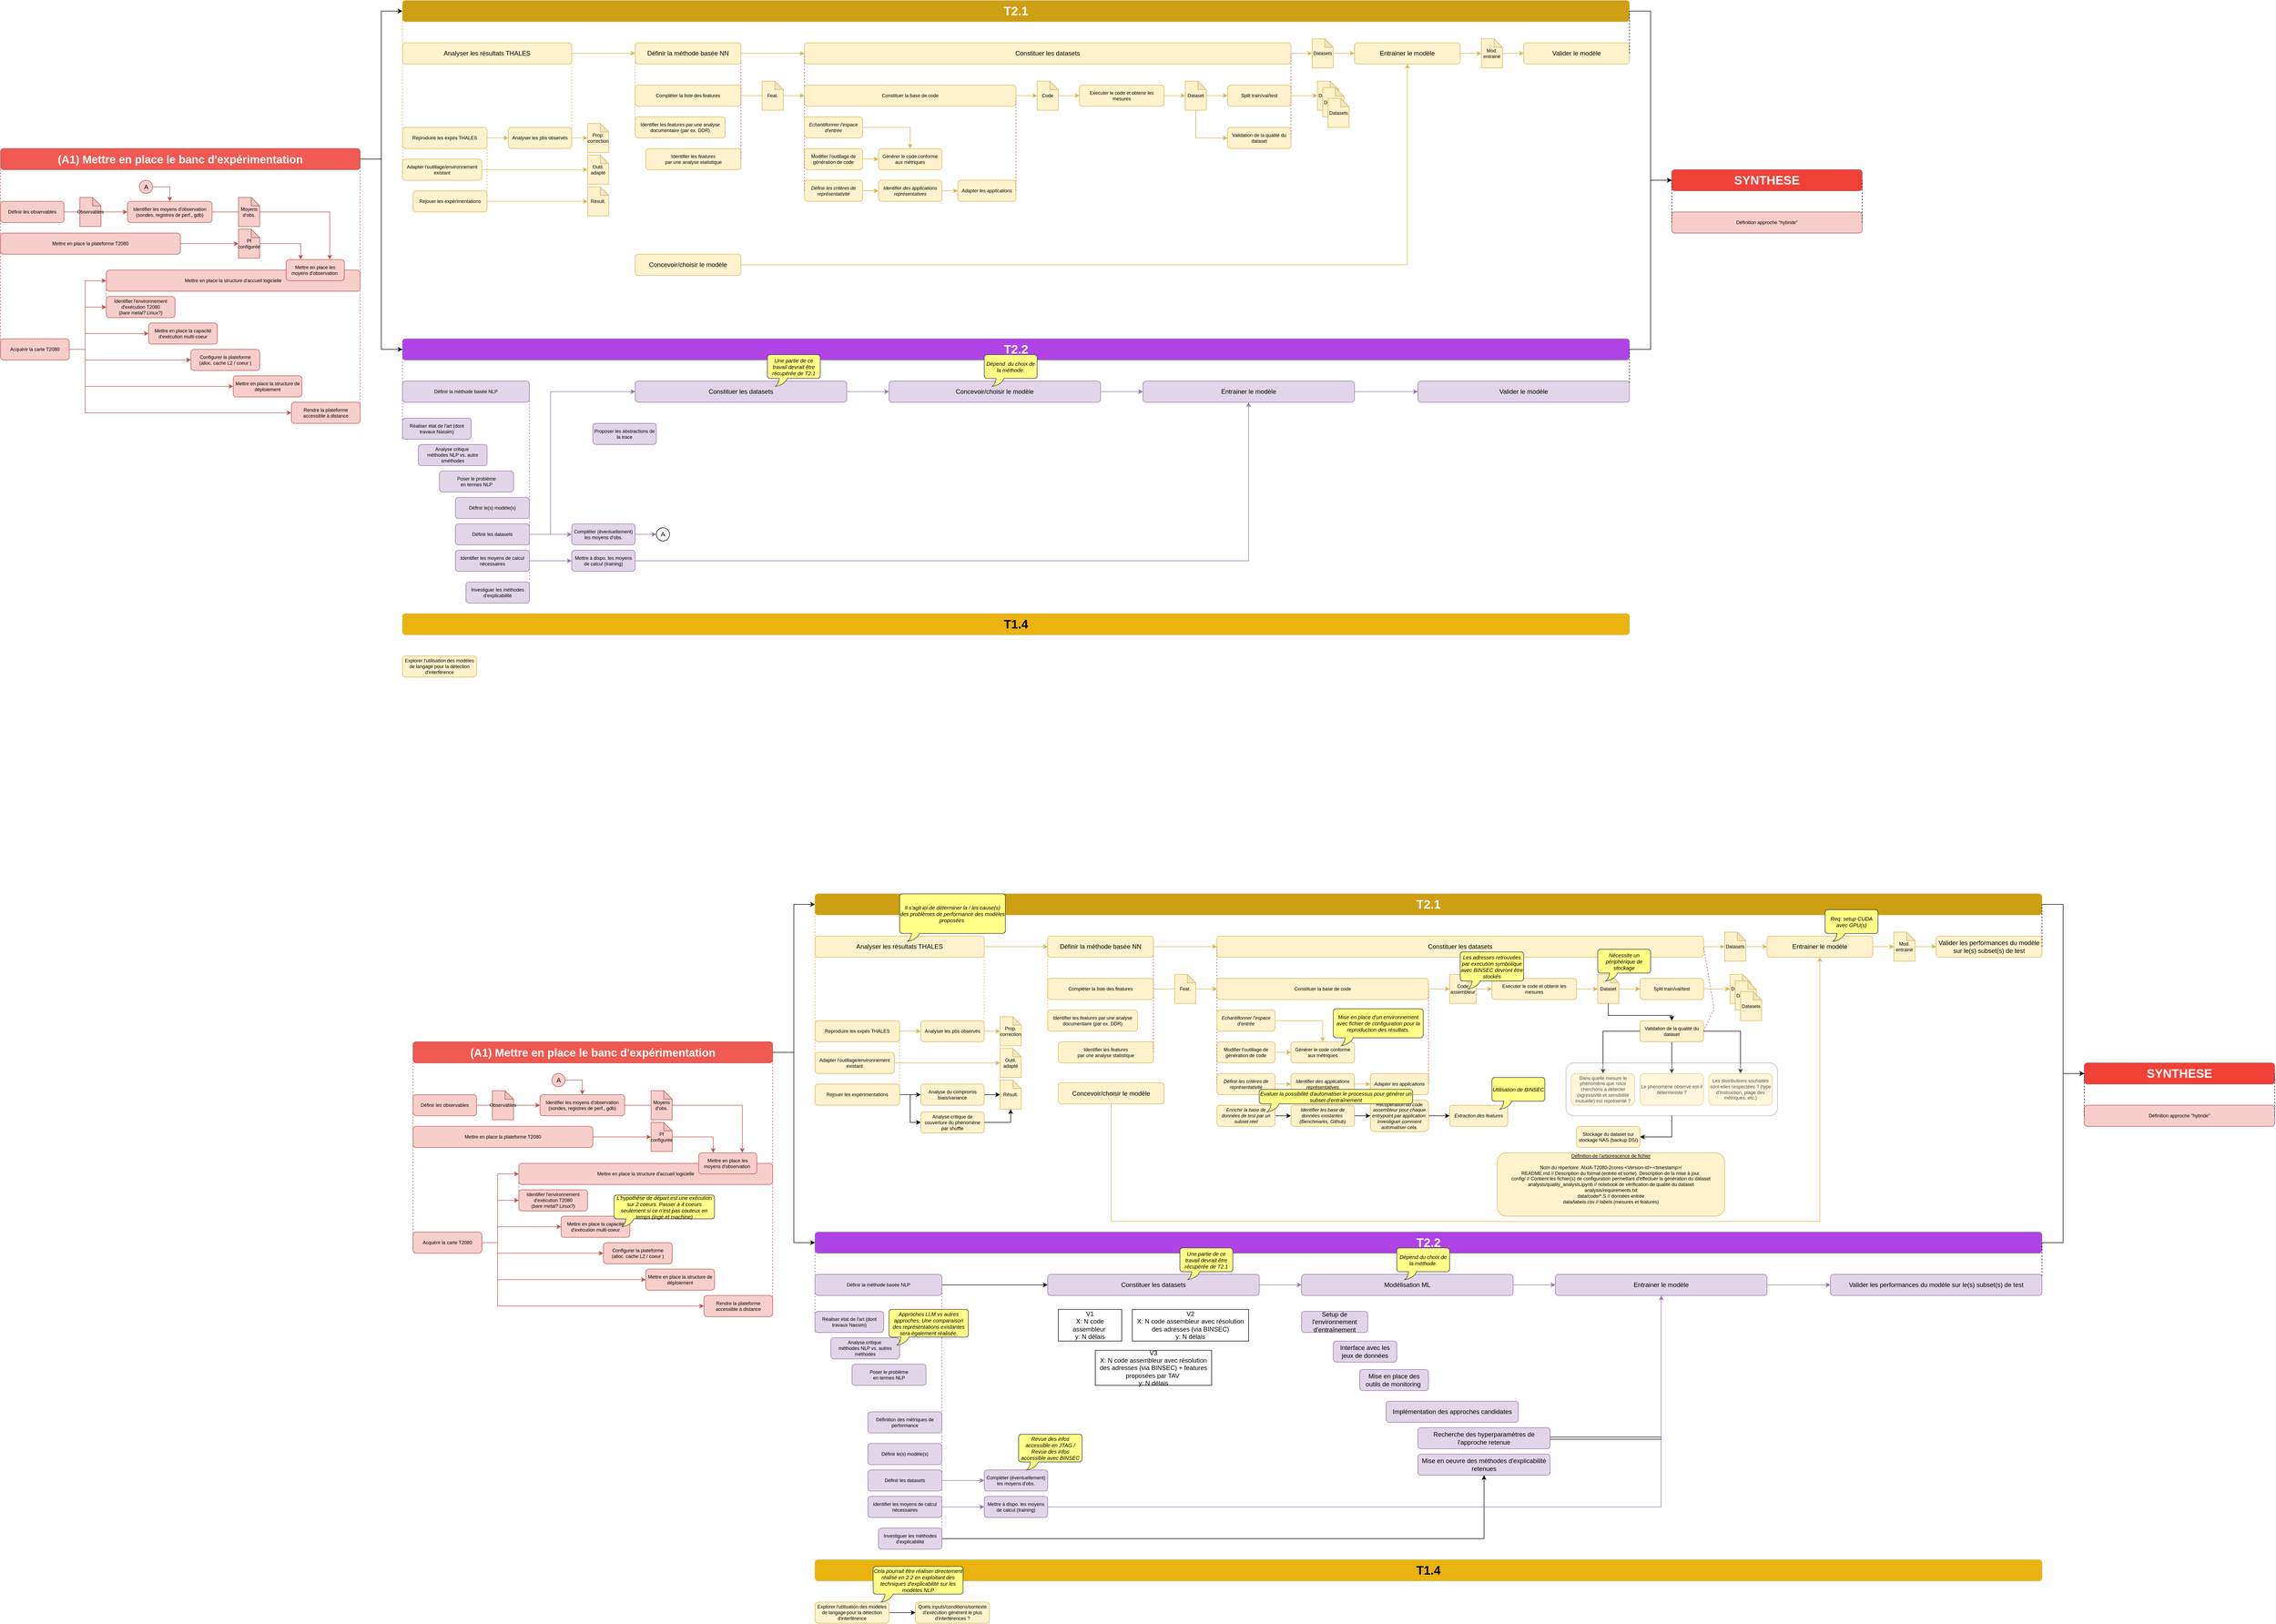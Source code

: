 <mxfile version="26.0.9">
  <diagram name="Page-1" id="Dc1wXV0wrsYBxKNEe2hL">
    <mxGraphModel dx="5885" dy="5731" grid="1" gridSize="10" guides="1" tooltips="1" connect="1" arrows="1" fold="1" page="1" pageScale="1" pageWidth="3300" pageHeight="4681" math="0" shadow="0">
      <root>
        <mxCell id="0" />
        <mxCell id="1" parent="0" />
        <mxCell id="D9PfC0_vNRn3CqfPcU_y-24" style="edgeStyle=orthogonalEdgeStyle;rounded=0;orthogonalLoop=1;jettySize=auto;html=1;entryX=0;entryY=0.5;entryDx=0;entryDy=0;fillColor=#fff2cc;strokeColor=#d6b656;align=center;verticalAlign=middle;fontFamily=Helvetica;fontSize=11;fontColor=default;labelBackgroundColor=default;endArrow=classic;" parent="1" source="D9PfC0_vNRn3CqfPcU_y-1" target="HARdlWa18HNiX25xkkua-41" edge="1">
          <mxGeometry relative="1" as="geometry">
            <mxPoint x="1350" y="60" as="targetPoint" />
          </mxGeometry>
        </mxCell>
        <mxCell id="D9PfC0_vNRn3CqfPcU_y-1" value="Compléter la liste des features" style="rounded=1;whiteSpace=wrap;html=1;strokeColor=#d6b656;align=center;verticalAlign=middle;fontFamily=Helvetica;fontSize=9;fillColor=#fff2cc;fontColor=default;" parent="1" vertex="1">
          <mxGeometry x="1120" y="-40" width="200" height="40" as="geometry" />
        </mxCell>
        <mxCell id="HARdlWa18HNiX25xkkua-61" style="edgeStyle=orthogonalEdgeStyle;rounded=0;orthogonalLoop=1;jettySize=auto;html=1;entryX=0;entryY=0.5;entryDx=0;entryDy=0;strokeColor=#d6b656;align=center;verticalAlign=middle;fontFamily=Helvetica;fontSize=11;fontColor=default;labelBackgroundColor=default;endArrow=classic;fillColor=#fff2cc;entryPerimeter=0;" parent="1" source="D9PfC0_vNRn3CqfPcU_y-2" target="HARdlWa18HNiX25xkkua-104" edge="1">
          <mxGeometry relative="1" as="geometry" />
        </mxCell>
        <mxCell id="D9PfC0_vNRn3CqfPcU_y-2" value="Constituer les datasets" style="rounded=1;whiteSpace=wrap;html=1;strokeColor=#d6b656;align=center;verticalAlign=middle;fontFamily=Helvetica;fontSize=12;fillColor=#fff2cc;fontColor=default;" parent="1" vertex="1">
          <mxGeometry x="1440" y="-120" width="920" height="40" as="geometry" />
        </mxCell>
        <mxCell id="D9PfC0_vNRn3CqfPcU_y-35" style="edgeStyle=orthogonalEdgeStyle;rounded=0;orthogonalLoop=1;jettySize=auto;html=1;entryX=0;entryY=0.5;entryDx=0;entryDy=0;fillColor=#fff2cc;strokeColor=#d6b656;align=center;verticalAlign=middle;fontFamily=Helvetica;fontSize=11;fontColor=default;labelBackgroundColor=default;endArrow=classic;" parent="1" source="D9PfC0_vNRn3CqfPcU_y-3" target="D9PfC0_vNRn3CqfPcU_y-33" edge="1">
          <mxGeometry relative="1" as="geometry" />
        </mxCell>
        <mxCell id="D9PfC0_vNRn3CqfPcU_y-3" value="Identifier des applications représentatives" style="rounded=1;whiteSpace=wrap;html=1;fontStyle=2;strokeColor=#d6b656;align=center;verticalAlign=middle;fontFamily=Helvetica;fontSize=9;fillColor=#fff2cc;fontColor=default;" parent="1" vertex="1">
          <mxGeometry x="1580" y="140" width="120" height="40" as="geometry" />
        </mxCell>
        <mxCell id="D9PfC0_vNRn3CqfPcU_y-34" style="edgeStyle=orthogonalEdgeStyle;rounded=0;orthogonalLoop=1;jettySize=auto;html=1;fillColor=#fff2cc;strokeColor=#d6b656;align=center;verticalAlign=middle;fontFamily=Helvetica;fontSize=11;fontColor=default;labelBackgroundColor=default;endArrow=classic;" parent="1" source="D9PfC0_vNRn3CqfPcU_y-4" target="D9PfC0_vNRn3CqfPcU_y-3" edge="1">
          <mxGeometry relative="1" as="geometry" />
        </mxCell>
        <mxCell id="D9PfC0_vNRn3CqfPcU_y-4" value="Définir les critères de représentativité" style="rounded=1;whiteSpace=wrap;html=1;fontStyle=2;strokeColor=#d6b656;align=center;verticalAlign=middle;fontFamily=Helvetica;fontSize=9;fillColor=#fff2cc;fontColor=default;" parent="1" vertex="1">
          <mxGeometry x="1440" y="140" width="110" height="40" as="geometry" />
        </mxCell>
        <mxCell id="D9PfC0_vNRn3CqfPcU_y-6" value="Définir la méthode basée NLP" style="rounded=1;whiteSpace=wrap;html=1;strokeColor=#9673a6;align=center;verticalAlign=middle;fontFamily=Helvetica;fontSize=9;fillColor=#e1d5e7;" parent="1" vertex="1">
          <mxGeometry x="680" y="520" width="240" height="40" as="geometry" />
        </mxCell>
        <mxCell id="D9PfC0_vNRn3CqfPcU_y-7" value="Proposer les abstractions de la trace" style="rounded=1;whiteSpace=wrap;html=1;strokeColor=#9673a6;align=center;verticalAlign=middle;fontFamily=Helvetica;fontSize=9;fillColor=#e1d5e7;" parent="1" vertex="1">
          <mxGeometry x="1040" y="600" width="120" height="40" as="geometry" />
        </mxCell>
        <mxCell id="a8Mv1S5u0KbBKHDu59hJ-23" style="edgeStyle=orthogonalEdgeStyle;rounded=0;orthogonalLoop=1;jettySize=auto;html=1;entryX=0;entryY=0.5;entryDx=0;entryDy=0;fillColor=#fff2cc;strokeColor=#d6b656;align=center;verticalAlign=middle;fontFamily=Helvetica;fontSize=11;fontColor=default;labelBackgroundColor=default;endArrow=classic;" parent="1" target="a8Mv1S5u0KbBKHDu59hJ-22" edge="1">
          <mxGeometry relative="1" as="geometry">
            <mxPoint x="2180" y="10" as="sourcePoint" />
            <Array as="points">
              <mxPoint x="2180" y="-20" />
              <mxPoint x="2180" y="160" />
            </Array>
          </mxGeometry>
        </mxCell>
        <mxCell id="a8Mv1S5u0KbBKHDu59hJ-26" style="edgeStyle=orthogonalEdgeStyle;rounded=0;orthogonalLoop=1;jettySize=auto;html=1;entryX=0;entryY=0.5;entryDx=0;entryDy=0;fillColor=#fff2cc;strokeColor=#d6b656;align=center;verticalAlign=middle;fontFamily=Helvetica;fontSize=11;fontColor=default;labelBackgroundColor=default;endArrow=classic;" parent="1" source="D9PfC0_vNRn3CqfPcU_y-8" target="a8Mv1S5u0KbBKHDu59hJ-25" edge="1">
          <mxGeometry relative="1" as="geometry" />
        </mxCell>
        <mxCell id="D9PfC0_vNRn3CqfPcU_y-8" value="Executer le code et obtenir les mesures" style="rounded=1;whiteSpace=wrap;html=1;strokeColor=#d6b656;align=center;verticalAlign=middle;fontFamily=Helvetica;fontSize=9;fillColor=#fff2cc;fontColor=default;" parent="1" vertex="1">
          <mxGeometry x="1960" y="-40" width="160" height="40" as="geometry" />
        </mxCell>
        <mxCell id="a8Mv1S5u0KbBKHDu59hJ-8" style="edgeStyle=orthogonalEdgeStyle;rounded=0;orthogonalLoop=1;jettySize=auto;html=1;fillColor=#f8cecc;strokeColor=#b85450;" parent="1" source="D9PfC0_vNRn3CqfPcU_y-9" target="a8Mv1S5u0KbBKHDu59hJ-7" edge="1">
          <mxGeometry relative="1" as="geometry" />
        </mxCell>
        <mxCell id="D9PfC0_vNRn3CqfPcU_y-9" value="Définir les observables" style="rounded=1;whiteSpace=wrap;html=1;strokeColor=#b85450;align=center;verticalAlign=middle;fontFamily=Helvetica;fontSize=9;fillColor=#f8cecc;" parent="1" vertex="1">
          <mxGeometry x="-80" y="180" width="120" height="40" as="geometry" />
        </mxCell>
        <mxCell id="D9PfC0_vNRn3CqfPcU_y-16" value="Identifier les &lt;i&gt;features &lt;br&gt;&lt;/i&gt;par une analyse statistique" style="rounded=1;whiteSpace=wrap;html=1;fontSize=9;fillColor=#fff2cc;strokeColor=#d6b656;align=center;verticalAlign=middle;fontFamily=Helvetica;fontColor=default;" parent="1" vertex="1">
          <mxGeometry x="1140" y="80" width="180" height="40" as="geometry" />
        </mxCell>
        <mxCell id="D9PfC0_vNRn3CqfPcU_y-19" value="Identifier les &lt;i&gt;features &lt;/i&gt;par une analyse documentaire (par ex. DDR)" style="rounded=1;whiteSpace=wrap;html=1;fontSize=9;fillColor=#fff2cc;strokeColor=#d6b656;align=center;verticalAlign=middle;fontFamily=Helvetica;fontColor=default;" parent="1" vertex="1">
          <mxGeometry x="1120" y="20" width="170" height="40" as="geometry" />
        </mxCell>
        <mxCell id="D9PfC0_vNRn3CqfPcU_y-27" style="edgeStyle=orthogonalEdgeStyle;rounded=0;orthogonalLoop=1;jettySize=auto;html=1;entryX=0;entryY=0.5;entryDx=0;entryDy=0;fillColor=#fff2cc;strokeColor=#d6b656;align=center;verticalAlign=middle;fontFamily=Helvetica;fontSize=11;fontColor=default;labelBackgroundColor=default;endArrow=classic;" parent="1" source="D9PfC0_vNRn3CqfPcU_y-23" target="D9PfC0_vNRn3CqfPcU_y-25" edge="1">
          <mxGeometry relative="1" as="geometry" />
        </mxCell>
        <mxCell id="D9PfC0_vNRn3CqfPcU_y-23" value="Modifier l&#39;outillage de génération de code" style="rounded=1;whiteSpace=wrap;html=1;strokeColor=#d6b656;align=center;verticalAlign=middle;fontFamily=Helvetica;fontSize=9;fillColor=#fff2cc;fontColor=default;" parent="1" vertex="1">
          <mxGeometry x="1440" y="80" width="110" height="40" as="geometry" />
        </mxCell>
        <mxCell id="D9PfC0_vNRn3CqfPcU_y-25" value="Générer le code conforme aux métriques" style="rounded=1;whiteSpace=wrap;html=1;strokeColor=#d6b656;align=center;verticalAlign=middle;fontFamily=Helvetica;fontSize=9;fillColor=#fff2cc;fontColor=default;" parent="1" vertex="1">
          <mxGeometry x="1580" y="80" width="120" height="40" as="geometry" />
        </mxCell>
        <mxCell id="D9PfC0_vNRn3CqfPcU_y-33" value="Adapter les applications" style="rounded=1;whiteSpace=wrap;html=1;fontStyle=2;strokeColor=#d6b656;align=center;verticalAlign=middle;fontFamily=Helvetica;fontSize=9;fillColor=#fff2cc;fontColor=default;" parent="1" vertex="1">
          <mxGeometry x="1730" y="140" width="110" height="40" as="geometry" />
        </mxCell>
        <mxCell id="D9PfC0_vNRn3CqfPcU_y-36" value="Investiguer les méthodes d&#39;explicabilité" style="rounded=1;whiteSpace=wrap;html=1;strokeColor=#9673a6;align=center;verticalAlign=middle;fontFamily=Helvetica;fontSize=9;fillColor=#e1d5e7;" parent="1" vertex="1">
          <mxGeometry x="800" y="900" width="120" height="40" as="geometry" />
        </mxCell>
        <mxCell id="D9PfC0_vNRn3CqfPcU_y-37" value="Mettre en place la capacité d&#39;exécution multi-coeur" style="rounded=1;whiteSpace=wrap;html=1;fontSize=9;fillColor=#f8cecc;strokeColor=#b85450;" parent="1" vertex="1">
          <mxGeometry x="200" y="410" width="130" height="40" as="geometry" />
        </mxCell>
        <mxCell id="a8Mv1S5u0KbBKHDu59hJ-1" value="Mettre en place la plateforme T2080" style="rounded=1;whiteSpace=wrap;html=1;fontSize=9;fillColor=#f8cecc;strokeColor=#b85450;" parent="1" vertex="1">
          <mxGeometry x="-80" y="240" width="340" height="40" as="geometry" />
        </mxCell>
        <mxCell id="a8Mv1S5u0KbBKHDu59hJ-2" value="Identifier l&#39;environnement d&#39;exécution T2080&lt;br&gt;(&lt;i&gt;bare metal? Linux?)&lt;/i&gt;" style="rounded=1;whiteSpace=wrap;html=1;fontSize=9;fillColor=#f8cecc;strokeColor=#b85450;" parent="1" vertex="1">
          <mxGeometry x="120" y="360" width="130" height="40" as="geometry" />
        </mxCell>
        <mxCell id="a8Mv1S5u0KbBKHDu59hJ-3" value="Mettre en place la structure d&#39;accueil logicielle" style="rounded=1;whiteSpace=wrap;html=1;fontSize=9;fillColor=#f8cecc;strokeColor=#b85450;" parent="1" vertex="1">
          <mxGeometry x="120" y="310" width="480" height="40" as="geometry" />
        </mxCell>
        <mxCell id="a8Mv1S5u0KbBKHDu59hJ-4" value="Configurer la plateforme&lt;br&gt;(alloc. cache L2 / coeur )" style="rounded=1;whiteSpace=wrap;html=1;fontSize=9;fillColor=#f8cecc;strokeColor=#b85450;" parent="1" vertex="1">
          <mxGeometry x="280" y="460" width="130" height="40" as="geometry" />
        </mxCell>
        <mxCell id="HARdlWa18HNiX25xkkua-97" style="edgeStyle=orthogonalEdgeStyle;rounded=0;orthogonalLoop=1;jettySize=auto;html=1;entryX=0.5;entryY=1;entryDx=0;entryDy=0;strokeColor=#9673a6;align=center;verticalAlign=middle;fontFamily=Helvetica;fontSize=11;fontColor=default;labelBackgroundColor=default;endArrow=classic;fillColor=#e1d5e7;" parent="1" source="a8Mv1S5u0KbBKHDu59hJ-5" target="HARdlWa18HNiX25xkkua-63" edge="1">
          <mxGeometry relative="1" as="geometry" />
        </mxCell>
        <mxCell id="a8Mv1S5u0KbBKHDu59hJ-5" value="Mettre à dispo. les moyens de calcul (training)" style="rounded=1;whiteSpace=wrap;html=1;strokeColor=#9673a6;align=center;verticalAlign=middle;fontFamily=Helvetica;fontSize=9;fillColor=#e1d5e7;" parent="1" vertex="1">
          <mxGeometry x="1000" y="840" width="120" height="40" as="geometry" />
        </mxCell>
        <mxCell id="a8Mv1S5u0KbBKHDu59hJ-6" value="Rendre la plateforme accessible à distance" style="rounded=1;whiteSpace=wrap;html=1;strokeColor=#b85450;align=center;verticalAlign=middle;fontFamily=Helvetica;fontSize=9;fillColor=#f8cecc;" parent="1" vertex="1">
          <mxGeometry x="470" y="560" width="130" height="40" as="geometry" />
        </mxCell>
        <mxCell id="a8Mv1S5u0KbBKHDu59hJ-9" style="edgeStyle=orthogonalEdgeStyle;rounded=0;orthogonalLoop=1;jettySize=auto;html=1;entryX=0.75;entryY=0;entryDx=0;entryDy=0;fillColor=#f8cecc;strokeColor=#b85450;" parent="1" source="a8Mv1S5u0KbBKHDu59hJ-7" target="D9PfC0_vNRn3CqfPcU_y-38" edge="1">
          <mxGeometry relative="1" as="geometry" />
        </mxCell>
        <mxCell id="a8Mv1S5u0KbBKHDu59hJ-7" value="Identifier les moyens d&#39;observation&lt;br&gt;(sondes, registres de perf., gdb)" style="rounded=1;whiteSpace=wrap;html=1;strokeColor=#b85450;align=center;verticalAlign=middle;fontFamily=Helvetica;fontSize=9;fillColor=#f8cecc;" parent="1" vertex="1">
          <mxGeometry x="160" y="180" width="160" height="40" as="geometry" />
        </mxCell>
        <mxCell id="a8Mv1S5u0KbBKHDu59hJ-13" style="edgeStyle=orthogonalEdgeStyle;rounded=0;orthogonalLoop=1;jettySize=auto;html=1;entryX=0;entryY=0.5;entryDx=0;entryDy=0;fillColor=#fff2cc;strokeColor=#d6b656;" parent="1" source="a8Mv1S5u0KbBKHDu59hJ-10" target="a8Mv1S5u0KbBKHDu59hJ-11" edge="1">
          <mxGeometry relative="1" as="geometry" />
        </mxCell>
        <mxCell id="a8Mv1S5u0KbBKHDu59hJ-10" value="Reproduire les expés THALES" style="rounded=1;whiteSpace=wrap;html=1;strokeColor=#d6b656;align=center;verticalAlign=middle;fontFamily=Helvetica;fontSize=9;fillColor=#fff2cc;" parent="1" vertex="1">
          <mxGeometry x="680" y="40" width="160" height="40" as="geometry" />
        </mxCell>
        <mxCell id="a8Mv1S5u0KbBKHDu59hJ-11" value="Analyser les pbs observés" style="rounded=1;whiteSpace=wrap;html=1;strokeColor=#d6b656;align=center;verticalAlign=middle;fontFamily=Helvetica;fontSize=9;fillColor=#fff2cc;" parent="1" vertex="1">
          <mxGeometry x="880" y="40" width="120" height="40" as="geometry" />
        </mxCell>
        <mxCell id="a8Mv1S5u0KbBKHDu59hJ-14" value="Adapter l&#39;outillage/environnement existant" style="rounded=1;whiteSpace=wrap;html=1;strokeColor=#d6b656;align=center;verticalAlign=middle;fontFamily=Helvetica;fontSize=9;fillColor=#fff2cc;" parent="1" vertex="1">
          <mxGeometry x="680" y="100" width="150" height="40" as="geometry" />
        </mxCell>
        <mxCell id="a8Mv1S5u0KbBKHDu59hJ-19" value="Entrainer le modèle" style="rounded=1;whiteSpace=wrap;html=1;fillColor=#fff2cc;strokeColor=#d6b656;" parent="1" vertex="1">
          <mxGeometry x="2480" y="-120" width="200" height="40" as="geometry" />
        </mxCell>
        <mxCell id="HARdlWa18HNiX25xkkua-47" style="edgeStyle=orthogonalEdgeStyle;rounded=0;orthogonalLoop=1;jettySize=auto;html=1;strokeColor=#d6b656;align=center;verticalAlign=middle;fontFamily=Helvetica;fontSize=11;fontColor=default;labelBackgroundColor=default;endArrow=classic;fillColor=#fff2cc;" parent="1" source="a8Mv1S5u0KbBKHDu59hJ-20" target="a8Mv1S5u0KbBKHDu59hJ-19" edge="1">
          <mxGeometry relative="1" as="geometry" />
        </mxCell>
        <mxCell id="a8Mv1S5u0KbBKHDu59hJ-20" value="Concevoir/choisir le modèle" style="rounded=1;whiteSpace=wrap;html=1;fillColor=#fff2cc;strokeColor=#d6b656;align=center;verticalAlign=middle;fontFamily=Helvetica;fontSize=12;fontColor=default;" parent="1" vertex="1">
          <mxGeometry x="1120" y="280" width="200" height="40" as="geometry" />
        </mxCell>
        <mxCell id="a8Mv1S5u0KbBKHDu59hJ-22" value="Validation de la qualité du dataset" style="rounded=1;whiteSpace=wrap;html=1;strokeColor=#d6b656;align=center;verticalAlign=middle;fontFamily=Helvetica;fontSize=9;fillColor=#fff2cc;fontColor=default;" parent="1" vertex="1">
          <mxGeometry x="2240" y="40" width="120" height="40" as="geometry" />
        </mxCell>
        <mxCell id="a8Mv1S5u0KbBKHDu59hJ-24" value="Valider le modèle" style="rounded=1;whiteSpace=wrap;html=1;fillColor=#fff2cc;strokeColor=#d6b656;" parent="1" vertex="1">
          <mxGeometry x="2800" y="-120" width="200" height="40" as="geometry" />
        </mxCell>
        <mxCell id="a8Mv1S5u0KbBKHDu59hJ-25" value="Split train/val/test" style="rounded=1;whiteSpace=wrap;html=1;strokeColor=#d6b656;align=center;verticalAlign=middle;fontFamily=Helvetica;fontSize=9;fillColor=#fff2cc;fontColor=default;" parent="1" vertex="1">
          <mxGeometry x="2240" y="-40" width="120" height="40" as="geometry" />
        </mxCell>
        <mxCell id="HARdlWa18HNiX25xkkua-1" value="Réaliser état de l&#39;art (dont travaux Nassim)" style="rounded=1;whiteSpace=wrap;html=1;strokeColor=#9673a6;align=center;verticalAlign=middle;fontFamily=Helvetica;fontSize=9;fillColor=#e1d5e7;" parent="1" vertex="1">
          <mxGeometry x="680" y="590" width="130" height="40" as="geometry" />
        </mxCell>
        <mxCell id="HARdlWa18HNiX25xkkua-2" value="Analyse critique&amp;nbsp;&lt;br&gt;méthodes NLP vs. autre sméthodes" style="rounded=1;whiteSpace=wrap;html=1;strokeColor=#9673a6;align=center;verticalAlign=middle;fontFamily=Helvetica;fontSize=9;fillColor=#e1d5e7;" parent="1" vertex="1">
          <mxGeometry x="710" y="640" width="130" height="40" as="geometry" />
        </mxCell>
        <mxCell id="HARdlWa18HNiX25xkkua-4" style="edgeStyle=orthogonalEdgeStyle;rounded=0;orthogonalLoop=1;jettySize=auto;html=1;entryX=0;entryY=0.5;entryDx=0;entryDy=0;exitX=1;exitY=0.5;exitDx=0;exitDy=0;strokeColor=#9673a6;align=center;verticalAlign=middle;fontFamily=Helvetica;fontSize=11;fontColor=default;labelBackgroundColor=default;endArrow=classic;fillColor=#e1d5e7;" parent="1" source="HARdlWa18HNiX25xkkua-3" target="HARdlWa18HNiX25xkkua-19" edge="1">
          <mxGeometry relative="1" as="geometry" />
        </mxCell>
        <mxCell id="HARdlWa18HNiX25xkkua-3" value="Compléter (éventuellement) les moyens d&#39;obs." style="rounded=1;whiteSpace=wrap;html=1;strokeColor=#9673a6;align=center;verticalAlign=middle;fontFamily=Helvetica;fontSize=9;fillColor=#e1d5e7;" parent="1" vertex="1">
          <mxGeometry x="1000" y="790" width="120" height="40" as="geometry" />
        </mxCell>
        <mxCell id="HARdlWa18HNiX25xkkua-13" style="edgeStyle=orthogonalEdgeStyle;rounded=0;orthogonalLoop=1;jettySize=auto;html=1;entryX=0;entryY=0.5;entryDx=0;entryDy=0;fillColor=#f8cecc;strokeColor=#b85450;exitX=1;exitY=0.5;exitDx=0;exitDy=0;" parent="1" source="HARdlWa18HNiX25xkkua-5" target="a8Mv1S5u0KbBKHDu59hJ-2" edge="1">
          <mxGeometry relative="1" as="geometry">
            <Array as="points">
              <mxPoint x="80" y="460" />
              <mxPoint x="80" y="380" />
            </Array>
          </mxGeometry>
        </mxCell>
        <mxCell id="HARdlWa18HNiX25xkkua-14" style="edgeStyle=orthogonalEdgeStyle;rounded=0;orthogonalLoop=1;jettySize=auto;html=1;entryX=0;entryY=0.5;entryDx=0;entryDy=0;fillColor=#f8cecc;strokeColor=#b85450;exitX=1;exitY=0.5;exitDx=0;exitDy=0;" parent="1" source="HARdlWa18HNiX25xkkua-5" target="a8Mv1S5u0KbBKHDu59hJ-3" edge="1">
          <mxGeometry relative="1" as="geometry">
            <Array as="points">
              <mxPoint x="80" y="460" />
              <mxPoint x="80" y="330" />
            </Array>
          </mxGeometry>
        </mxCell>
        <mxCell id="HARdlWa18HNiX25xkkua-15" style="edgeStyle=orthogonalEdgeStyle;rounded=0;orthogonalLoop=1;jettySize=auto;html=1;entryX=0;entryY=0.5;entryDx=0;entryDy=0;fillColor=#f8cecc;strokeColor=#b85450;exitX=1;exitY=0.5;exitDx=0;exitDy=0;" parent="1" source="HARdlWa18HNiX25xkkua-5" target="D9PfC0_vNRn3CqfPcU_y-37" edge="1">
          <mxGeometry relative="1" as="geometry">
            <Array as="points">
              <mxPoint x="80" y="460" />
              <mxPoint x="80" y="430" />
            </Array>
          </mxGeometry>
        </mxCell>
        <mxCell id="HARdlWa18HNiX25xkkua-16" style="edgeStyle=orthogonalEdgeStyle;rounded=0;orthogonalLoop=1;jettySize=auto;html=1;entryX=0;entryY=0.5;entryDx=0;entryDy=0;fillColor=#f8cecc;strokeColor=#b85450;exitX=1;exitY=0.5;exitDx=0;exitDy=0;" parent="1" source="HARdlWa18HNiX25xkkua-5" target="a8Mv1S5u0KbBKHDu59hJ-4" edge="1">
          <mxGeometry relative="1" as="geometry">
            <Array as="points">
              <mxPoint x="80" y="460" />
              <mxPoint x="80" y="480" />
            </Array>
          </mxGeometry>
        </mxCell>
        <mxCell id="HARdlWa18HNiX25xkkua-17" style="edgeStyle=orthogonalEdgeStyle;rounded=0;orthogonalLoop=1;jettySize=auto;html=1;entryX=0;entryY=0.5;entryDx=0;entryDy=0;fillColor=#f8cecc;strokeColor=#b85450;exitX=1;exitY=0.5;exitDx=0;exitDy=0;" parent="1" source="HARdlWa18HNiX25xkkua-5" target="a8Mv1S5u0KbBKHDu59hJ-6" edge="1">
          <mxGeometry relative="1" as="geometry">
            <Array as="points">
              <mxPoint x="80" y="460" />
              <mxPoint x="80" y="580" />
            </Array>
          </mxGeometry>
        </mxCell>
        <mxCell id="HARdlWa18HNiX25xkkua-78" style="edgeStyle=orthogonalEdgeStyle;rounded=0;orthogonalLoop=1;jettySize=auto;html=1;entryX=0;entryY=0.5;entryDx=0;entryDy=0;exitX=1;exitY=0.5;exitDx=0;exitDy=0;strokeColor=#b85450;align=center;verticalAlign=middle;fontFamily=Helvetica;fontSize=11;fontColor=default;labelBackgroundColor=default;endArrow=classic;fillColor=#f8cecc;" parent="1" source="HARdlWa18HNiX25xkkua-5" target="HARdlWa18HNiX25xkkua-77" edge="1">
          <mxGeometry relative="1" as="geometry">
            <Array as="points">
              <mxPoint x="80" y="460" />
              <mxPoint x="80" y="530" />
            </Array>
          </mxGeometry>
        </mxCell>
        <mxCell id="HARdlWa18HNiX25xkkua-5" value="Acquérir la carte T2080" style="rounded=1;whiteSpace=wrap;html=1;fontSize=9;fillColor=#f8cecc;strokeColor=#b85450;" parent="1" vertex="1">
          <mxGeometry x="-80" y="440" width="130" height="40" as="geometry" />
        </mxCell>
        <mxCell id="HARdlWa18HNiX25xkkua-9" style="edgeStyle=orthogonalEdgeStyle;rounded=0;orthogonalLoop=1;jettySize=auto;html=1;entryX=0.25;entryY=0;entryDx=0;entryDy=0;fillColor=#f8cecc;strokeColor=#b85450;" parent="1" source="HARdlWa18HNiX25xkkua-6" target="D9PfC0_vNRn3CqfPcU_y-38" edge="1">
          <mxGeometry relative="1" as="geometry" />
        </mxCell>
        <mxCell id="HARdlWa18HNiX25xkkua-6" value="Pf&lt;div&gt;configurée&lt;/div&gt;" style="shape=note;whiteSpace=wrap;html=1;backgroundOutline=1;darkOpacity=0.05;size=16;fontSize=9;fillColor=#f8cecc;strokeColor=#b85450;" parent="1" vertex="1">
          <mxGeometry x="370" y="232.5" width="40" height="55" as="geometry" />
        </mxCell>
        <mxCell id="HARdlWa18HNiX25xkkua-8" style="edgeStyle=orthogonalEdgeStyle;rounded=0;orthogonalLoop=1;jettySize=auto;html=1;entryX=0;entryY=0.5;entryDx=0;entryDy=0;entryPerimeter=0;fillColor=#f8cecc;strokeColor=#b85450;" parent="1" source="a8Mv1S5u0KbBKHDu59hJ-1" target="HARdlWa18HNiX25xkkua-6" edge="1">
          <mxGeometry relative="1" as="geometry" />
        </mxCell>
        <mxCell id="HARdlWa18HNiX25xkkua-10" value="Poser le problème &lt;br&gt;en termes NLP" style="rounded=1;whiteSpace=wrap;html=1;strokeColor=#9673a6;align=center;verticalAlign=middle;fontFamily=Helvetica;fontSize=9;fillColor=#e1d5e7;" parent="1" vertex="1">
          <mxGeometry x="750" y="690" width="140" height="40" as="geometry" />
        </mxCell>
        <mxCell id="HARdlWa18HNiX25xkkua-54" style="edgeStyle=orthogonalEdgeStyle;rounded=0;orthogonalLoop=1;jettySize=auto;html=1;entryX=0;entryY=0.5;entryDx=0;entryDy=0;" parent="1" source="HARdlWa18HNiX25xkkua-11" target="HARdlWa18HNiX25xkkua-51" edge="1">
          <mxGeometry relative="1" as="geometry" />
        </mxCell>
        <mxCell id="HARdlWa18HNiX25xkkua-11" value="(A1) Mettre en place le banc d&#39;expérimentation" style="rounded=1;whiteSpace=wrap;html=1;fontSize=21;fillColor=light-dark(#f05951, #512d2b);strokeColor=#b85450;fontStyle=1;fontColor=#FFFFFF;" parent="1" vertex="1">
          <mxGeometry x="-80" y="80" width="680" height="40" as="geometry" />
        </mxCell>
        <mxCell id="HARdlWa18HNiX25xkkua-18" value="Moyens&lt;div&gt;d&#39;obs.&lt;/div&gt;" style="shape=note;whiteSpace=wrap;html=1;backgroundOutline=1;darkOpacity=0.05;size=16;fontSize=9;fillColor=#f8cecc;strokeColor=#b85450;" parent="1" vertex="1">
          <mxGeometry x="370" y="172.5" width="40" height="55" as="geometry" />
        </mxCell>
        <mxCell id="HARdlWa18HNiX25xkkua-19" value="A" style="ellipse;whiteSpace=wrap;html=1;aspect=fixed;" parent="1" vertex="1">
          <mxGeometry x="1160" y="797.5" width="25" height="25" as="geometry" />
        </mxCell>
        <mxCell id="HARdlWa18HNiX25xkkua-20" value="Observables" style="shape=note;whiteSpace=wrap;html=1;backgroundOutline=1;darkOpacity=0.05;size=16;fontSize=9;fillColor=#f8cecc;strokeColor=#b85450;" parent="1" vertex="1">
          <mxGeometry x="70" y="172.5" width="40" height="55" as="geometry" />
        </mxCell>
        <mxCell id="D9PfC0_vNRn3CqfPcU_y-38" value="Mettre en place les moyens d&#39;observation&amp;nbsp;" style="rounded=1;whiteSpace=wrap;html=1;strokeColor=#b85450;align=center;verticalAlign=middle;fontFamily=Helvetica;fontSize=9;fillColor=#f8cecc;" parent="1" vertex="1">
          <mxGeometry x="460" y="290" width="110" height="40" as="geometry" />
        </mxCell>
        <mxCell id="HARdlWa18HNiX25xkkua-21" value="Rejouer les expérimentations" style="rounded=1;whiteSpace=wrap;html=1;strokeColor=#d6b656;align=center;verticalAlign=middle;fontFamily=Helvetica;fontSize=9;fillColor=#fff2cc;" parent="1" vertex="1">
          <mxGeometry x="700" y="160" width="140" height="40" as="geometry" />
        </mxCell>
        <mxCell id="HARdlWa18HNiX25xkkua-22" value="" style="endArrow=none;dashed=1;html=1;rounded=0;entryX=0;entryY=0.5;entryDx=0;entryDy=0;exitX=0;exitY=0.5;exitDx=0;exitDy=0;fillColor=#f8cecc;strokeColor=#b85450;" parent="1" source="HARdlWa18HNiX25xkkua-5" target="a8Mv1S5u0KbBKHDu59hJ-1" edge="1">
          <mxGeometry width="50" height="50" relative="1" as="geometry">
            <mxPoint x="570" y="550" as="sourcePoint" />
            <mxPoint x="620" y="500" as="targetPoint" />
          </mxGeometry>
        </mxCell>
        <mxCell id="HARdlWa18HNiX25xkkua-23" value="" style="endArrow=none;dashed=1;html=1;rounded=0;exitX=0;exitY=0.5;exitDx=0;exitDy=0;fillColor=#f8cecc;strokeColor=#b85450;" parent="1" source="a8Mv1S5u0KbBKHDu59hJ-2" edge="1">
          <mxGeometry width="50" height="50" relative="1" as="geometry">
            <mxPoint x="259" y="410" as="sourcePoint" />
            <mxPoint x="120" y="330" as="targetPoint" />
          </mxGeometry>
        </mxCell>
        <mxCell id="HARdlWa18HNiX25xkkua-24" value="" style="endArrow=none;dashed=1;html=1;rounded=0;entryX=0;entryY=0.5;entryDx=0;entryDy=0;fillColor=#e1d5e7;strokeColor=#9673a6;" parent="1" target="HARdlWa18HNiX25xkkua-53" edge="1">
          <mxGeometry width="50" height="50" relative="1" as="geometry">
            <mxPoint x="680" y="630" as="sourcePoint" />
            <mxPoint x="680" y="560" as="targetPoint" />
          </mxGeometry>
        </mxCell>
        <mxCell id="HARdlWa18HNiX25xkkua-25" value="" style="endArrow=none;dashed=1;html=1;rounded=0;entryX=1;entryY=0.5;entryDx=0;entryDy=0;exitX=1;exitY=0.5;exitDx=0;exitDy=0;fillColor=#e1d5e7;strokeColor=#9673a6;" parent="1" source="D9PfC0_vNRn3CqfPcU_y-36" target="D9PfC0_vNRn3CqfPcU_y-6" edge="1">
          <mxGeometry width="50" height="50" relative="1" as="geometry">
            <mxPoint x="890" y="605" as="sourcePoint" />
            <mxPoint x="890" y="535" as="targetPoint" />
          </mxGeometry>
        </mxCell>
        <mxCell id="HARdlWa18HNiX25xkkua-27" style="edgeStyle=orthogonalEdgeStyle;rounded=0;orthogonalLoop=1;jettySize=auto;html=1;entryX=0.5;entryY=0;entryDx=0;entryDy=0;exitX=1;exitY=0.5;exitDx=0;exitDy=0;fillColor=#f8cecc;strokeColor=#b85450;" parent="1" source="HARdlWa18HNiX25xkkua-26" target="a8Mv1S5u0KbBKHDu59hJ-7" edge="1">
          <mxGeometry relative="1" as="geometry" />
        </mxCell>
        <mxCell id="HARdlWa18HNiX25xkkua-26" value="A" style="ellipse;whiteSpace=wrap;html=1;aspect=fixed;fillColor=#f8cecc;strokeColor=#b85450;" parent="1" vertex="1">
          <mxGeometry x="182.5" y="140" width="25" height="25" as="geometry" />
        </mxCell>
        <mxCell id="HARdlWa18HNiX25xkkua-28" value="" style="endArrow=none;dashed=1;html=1;rounded=0;entryX=0;entryY=0.5;entryDx=0;entryDy=0;exitX=0;exitY=0.5;exitDx=0;exitDy=0;fillColor=#f8cecc;strokeColor=#b85450;" parent="1" source="a8Mv1S5u0KbBKHDu59hJ-1" target="HARdlWa18HNiX25xkkua-11" edge="1">
          <mxGeometry width="50" height="50" relative="1" as="geometry">
            <mxPoint x="-70" y="410" as="sourcePoint" />
            <mxPoint x="-70" y="270" as="targetPoint" />
          </mxGeometry>
        </mxCell>
        <mxCell id="HARdlWa18HNiX25xkkua-29" value="" style="endArrow=none;dashed=1;html=1;rounded=0;entryX=1;entryY=0.5;entryDx=0;entryDy=0;exitX=1;exitY=0.5;exitDx=0;exitDy=0;fillColor=#f8cecc;strokeColor=#b85450;" parent="1" source="a8Mv1S5u0KbBKHDu59hJ-6" target="HARdlWa18HNiX25xkkua-11" edge="1">
          <mxGeometry width="50" height="50" relative="1" as="geometry">
            <mxPoint x="560" y="260" as="sourcePoint" />
            <mxPoint x="560" y="100" as="targetPoint" />
          </mxGeometry>
        </mxCell>
        <mxCell id="HARdlWa18HNiX25xkkua-31" style="edgeStyle=orthogonalEdgeStyle;rounded=0;orthogonalLoop=1;jettySize=auto;html=1;entryX=0;entryY=0.5;entryDx=0;entryDy=0;fillColor=#e1d5e7;strokeColor=#9673a6;" parent="1" source="HARdlWa18HNiX25xkkua-30" target="a8Mv1S5u0KbBKHDu59hJ-5" edge="1">
          <mxGeometry relative="1" as="geometry" />
        </mxCell>
        <mxCell id="HARdlWa18HNiX25xkkua-30" value="Identifier les moyens de calcul nécessaires" style="rounded=1;whiteSpace=wrap;html=1;strokeColor=#9673a6;align=center;verticalAlign=middle;fontFamily=Helvetica;fontSize=9;fillColor=#e1d5e7;" parent="1" vertex="1">
          <mxGeometry x="780" y="840" width="140" height="40" as="geometry" />
        </mxCell>
        <mxCell id="HARdlWa18HNiX25xkkua-32" value="Définir le(s) modèle(s)" style="rounded=1;whiteSpace=wrap;html=1;strokeColor=#9673a6;align=center;verticalAlign=middle;fontFamily=Helvetica;fontSize=9;fillColor=#e1d5e7;" parent="1" vertex="1">
          <mxGeometry x="780" y="740" width="140" height="40" as="geometry" />
        </mxCell>
        <mxCell id="HARdlWa18HNiX25xkkua-34" style="edgeStyle=orthogonalEdgeStyle;rounded=0;orthogonalLoop=1;jettySize=auto;html=1;entryX=0;entryY=0.5;entryDx=0;entryDy=0;fillColor=#e1d5e7;strokeColor=#9673a6;" parent="1" source="HARdlWa18HNiX25xkkua-33" target="HARdlWa18HNiX25xkkua-3" edge="1">
          <mxGeometry relative="1" as="geometry" />
        </mxCell>
        <mxCell id="HARdlWa18HNiX25xkkua-96" style="edgeStyle=orthogonalEdgeStyle;rounded=0;orthogonalLoop=1;jettySize=auto;html=1;exitX=1;exitY=0.5;exitDx=0;exitDy=0;entryX=0;entryY=0.5;entryDx=0;entryDy=0;strokeColor=#9673a6;align=center;verticalAlign=middle;fontFamily=Helvetica;fontSize=11;fontColor=default;labelBackgroundColor=default;endArrow=classic;fillColor=#e1d5e7;" parent="1" source="HARdlWa18HNiX25xkkua-33" target="HARdlWa18HNiX25xkkua-89" edge="1">
          <mxGeometry relative="1" as="geometry">
            <Array as="points">
              <mxPoint x="960" y="810" />
              <mxPoint x="960" y="540" />
            </Array>
          </mxGeometry>
        </mxCell>
        <mxCell id="HARdlWa18HNiX25xkkua-33" value="Définir les datasets" style="rounded=1;whiteSpace=wrap;html=1;strokeColor=#9673a6;align=center;verticalAlign=middle;fontFamily=Helvetica;fontSize=9;fillColor=#e1d5e7;" parent="1" vertex="1">
          <mxGeometry x="780" y="790" width="140" height="40" as="geometry" />
        </mxCell>
        <mxCell id="HARdlWa18HNiX25xkkua-102" style="edgeStyle=orthogonalEdgeStyle;rounded=0;orthogonalLoop=1;jettySize=auto;html=1;entryX=0;entryY=0.5;entryDx=0;entryDy=0;strokeColor=#d6b656;align=center;verticalAlign=middle;fontFamily=Helvetica;fontSize=11;fontColor=default;labelBackgroundColor=default;endArrow=classic;fillColor=#fff2cc;" parent="1" source="HARdlWa18HNiX25xkkua-35" target="HARdlWa18HNiX25xkkua-83" edge="1">
          <mxGeometry relative="1" as="geometry" />
        </mxCell>
        <mxCell id="HARdlWa18HNiX25xkkua-35" value="Analyser les résultats THALES" style="rounded=1;whiteSpace=wrap;html=1;strokeColor=#d6b656;align=center;verticalAlign=middle;fontFamily=Helvetica;fontSize=12;fillColor=#fff2cc;" parent="1" vertex="1">
          <mxGeometry x="680" y="-120" width="320" height="40" as="geometry" />
        </mxCell>
        <mxCell id="HARdlWa18HNiX25xkkua-36" value="" style="endArrow=none;dashed=1;html=1;rounded=0;entryX=0;entryY=0.5;entryDx=0;entryDy=0;exitX=0;exitY=0.5;exitDx=0;exitDy=0;fillColor=#fff2cc;strokeColor=#d6b656;" parent="1" source="a8Mv1S5u0KbBKHDu59hJ-14" target="HARdlWa18HNiX25xkkua-51" edge="1">
          <mxGeometry width="50" height="50" relative="1" as="geometry">
            <mxPoint x="580" y="150" as="sourcePoint" />
            <mxPoint x="580" y="-90" as="targetPoint" />
          </mxGeometry>
        </mxCell>
        <mxCell id="HARdlWa18HNiX25xkkua-37" value="" style="endArrow=none;dashed=1;html=1;rounded=0;entryX=1;entryY=0.5;entryDx=0;entryDy=0;exitX=1;exitY=0.5;exitDx=0;exitDy=0;fillColor=#fff2cc;strokeColor=#d6b656;" parent="1" source="a8Mv1S5u0KbBKHDu59hJ-11" target="HARdlWa18HNiX25xkkua-35" edge="1">
          <mxGeometry width="50" height="50" relative="1" as="geometry">
            <mxPoint x="690" y="110" as="sourcePoint" />
            <mxPoint x="690" y="-90" as="targetPoint" />
          </mxGeometry>
        </mxCell>
        <mxCell id="HARdlWa18HNiX25xkkua-38" value="" style="endArrow=none;dashed=1;html=1;rounded=0;entryX=1;entryY=0.5;entryDx=0;entryDy=0;exitX=1;exitY=0.5;exitDx=0;exitDy=0;fillColor=#fff2cc;strokeColor=#d6b656;" parent="1" source="HARdlWa18HNiX25xkkua-21" target="a8Mv1S5u0KbBKHDu59hJ-10" edge="1">
          <mxGeometry width="50" height="50" relative="1" as="geometry">
            <mxPoint x="690" y="128" as="sourcePoint" />
            <mxPoint x="690" y="-130" as="targetPoint" />
          </mxGeometry>
        </mxCell>
        <mxCell id="HARdlWa18HNiX25xkkua-39" value="" style="endArrow=none;dashed=1;html=1;rounded=0;entryX=0;entryY=0.5;entryDx=0;entryDy=0;exitX=0;exitY=0.5;exitDx=0;exitDy=0;fillColor=#f8cecc;strokeColor=#b85450;" parent="1" source="HARdlWa18HNiX25xkkua-41" target="D9PfC0_vNRn3CqfPcU_y-2" edge="1">
          <mxGeometry width="50" height="50" relative="1" as="geometry">
            <mxPoint x="1090" y="110" as="sourcePoint" />
            <mxPoint x="1090" y="-90" as="targetPoint" />
          </mxGeometry>
        </mxCell>
        <mxCell id="HARdlWa18HNiX25xkkua-40" value="" style="endArrow=none;dashed=1;html=1;rounded=0;entryX=1;entryY=0.5;entryDx=0;entryDy=0;exitX=1;exitY=0.5;exitDx=0;exitDy=0;fillColor=#f8cecc;strokeColor=#b85450;" parent="1" source="D9PfC0_vNRn3CqfPcU_y-16" target="HARdlWa18HNiX25xkkua-83" edge="1">
          <mxGeometry width="50" height="50" relative="1" as="geometry">
            <mxPoint x="1130" y="190" as="sourcePoint" />
            <mxPoint x="1130" y="-150" as="targetPoint" />
          </mxGeometry>
        </mxCell>
        <mxCell id="HARdlWa18HNiX25xkkua-41" value="Constituer la base de code" style="rounded=1;whiteSpace=wrap;html=1;strokeColor=#d6b656;align=center;verticalAlign=middle;fontFamily=Helvetica;fontSize=9;fillColor=#fff2cc;fontColor=default;" parent="1" vertex="1">
          <mxGeometry x="1440" y="-40" width="400" height="40" as="geometry" />
        </mxCell>
        <mxCell id="HARdlWa18HNiX25xkkua-42" value="" style="endArrow=none;dashed=1;html=1;rounded=0;entryX=0;entryY=0.5;entryDx=0;entryDy=0;exitX=0;exitY=0.5;exitDx=0;exitDy=0;fillColor=#f8cecc;strokeColor=#b85450;" parent="1" source="D9PfC0_vNRn3CqfPcU_y-4" target="HARdlWa18HNiX25xkkua-41" edge="1">
          <mxGeometry width="50" height="50" relative="1" as="geometry">
            <mxPoint x="1170" y="190" as="sourcePoint" />
            <mxPoint x="1170" y="-130" as="targetPoint" />
          </mxGeometry>
        </mxCell>
        <mxCell id="HARdlWa18HNiX25xkkua-43" value="" style="endArrow=none;dashed=1;html=1;rounded=0;entryX=1;entryY=0.5;entryDx=0;entryDy=0;exitX=1;exitY=0.5;exitDx=0;exitDy=0;fillColor=#f8cecc;strokeColor=#b85450;" parent="1" source="D9PfC0_vNRn3CqfPcU_y-33" target="HARdlWa18HNiX25xkkua-41" edge="1">
          <mxGeometry width="50" height="50" relative="1" as="geometry">
            <mxPoint x="1360" y="130" as="sourcePoint" />
            <mxPoint x="1360" y="-10" as="targetPoint" />
          </mxGeometry>
        </mxCell>
        <mxCell id="HARdlWa18HNiX25xkkua-44" value="" style="endArrow=none;dashed=1;html=1;rounded=0;entryX=1;entryY=0.5;entryDx=0;entryDy=0;exitX=1;exitY=0.5;exitDx=0;exitDy=0;fillColor=#f8cecc;strokeColor=#b85450;" parent="1" source="a8Mv1S5u0KbBKHDu59hJ-22" target="D9PfC0_vNRn3CqfPcU_y-2" edge="1">
          <mxGeometry width="50" height="50" relative="1" as="geometry">
            <mxPoint x="1170" y="230" as="sourcePoint" />
            <mxPoint x="1170" y="-90" as="targetPoint" />
          </mxGeometry>
        </mxCell>
        <mxCell id="HARdlWa18HNiX25xkkua-49" style="edgeStyle=orthogonalEdgeStyle;rounded=0;orthogonalLoop=1;jettySize=auto;html=1;entryX=0;entryY=0.5;entryDx=0;entryDy=0;strokeColor=#d6b656;align=center;verticalAlign=middle;fontFamily=Helvetica;fontSize=11;fontColor=default;labelBackgroundColor=default;endArrow=classic;fillColor=#fff2cc;" parent="1" source="HARdlWa18HNiX25xkkua-114" target="a8Mv1S5u0KbBKHDu59hJ-24" edge="1">
          <mxGeometry relative="1" as="geometry" />
        </mxCell>
        <mxCell id="HARdlWa18HNiX25xkkua-70" style="edgeStyle=orthogonalEdgeStyle;rounded=0;orthogonalLoop=1;jettySize=auto;html=1;entryX=0;entryY=0.5;entryDx=0;entryDy=0;" parent="1" source="HARdlWa18HNiX25xkkua-51" target="HARdlWa18HNiX25xkkua-69" edge="1">
          <mxGeometry relative="1" as="geometry" />
        </mxCell>
        <mxCell id="HARdlWa18HNiX25xkkua-51" value="T2.1" style="rounded=1;whiteSpace=wrap;html=1;strokeColor=#d6b656;align=center;verticalAlign=middle;fontFamily=Helvetica;fontSize=23;fillColor=light-dark(#cd9f13, #281d00);fontStyle=1;fontColor=light-dark(#ffffff, #ededed);" parent="1" vertex="1">
          <mxGeometry x="680" y="-200" width="2320" height="40" as="geometry" />
        </mxCell>
        <mxCell id="HARdlWa18HNiX25xkkua-52" value="" style="endArrow=none;dashed=1;html=1;rounded=0;entryX=1;entryY=0.5;entryDx=0;entryDy=0;exitX=1;exitY=0.5;exitDx=0;exitDy=0;" parent="1" source="a8Mv1S5u0KbBKHDu59hJ-24" target="HARdlWa18HNiX25xkkua-51" edge="1">
          <mxGeometry width="50" height="50" relative="1" as="geometry">
            <mxPoint x="2720" y="-100" as="sourcePoint" />
            <mxPoint x="2090" y="-90" as="targetPoint" />
          </mxGeometry>
        </mxCell>
        <mxCell id="HARdlWa18HNiX25xkkua-71" style="edgeStyle=orthogonalEdgeStyle;rounded=0;orthogonalLoop=1;jettySize=auto;html=1;entryX=0;entryY=0.5;entryDx=0;entryDy=0;" parent="1" source="HARdlWa18HNiX25xkkua-53" target="HARdlWa18HNiX25xkkua-69" edge="1">
          <mxGeometry relative="1" as="geometry" />
        </mxCell>
        <mxCell id="HARdlWa18HNiX25xkkua-53" value="T2.2" style="rounded=1;whiteSpace=wrap;html=1;strokeColor=#9673a6;align=center;verticalAlign=middle;fontFamily=Helvetica;fontSize=23;fillColor=light-dark(#af43e5, #392f3f);fontStyle=1;fontColor=light-dark(#ffffff, #ededed);" parent="1" vertex="1">
          <mxGeometry x="680" y="440" width="2320" height="40" as="geometry" />
        </mxCell>
        <mxCell id="HARdlWa18HNiX25xkkua-55" style="edgeStyle=orthogonalEdgeStyle;rounded=0;orthogonalLoop=1;jettySize=auto;html=1;entryX=0;entryY=0.5;entryDx=0;entryDy=0;exitX=1;exitY=0.5;exitDx=0;exitDy=0;" parent="1" source="HARdlWa18HNiX25xkkua-11" target="HARdlWa18HNiX25xkkua-53" edge="1">
          <mxGeometry relative="1" as="geometry">
            <mxPoint x="600" y="260" as="sourcePoint" />
            <mxPoint x="690" y="-170" as="targetPoint" />
          </mxGeometry>
        </mxCell>
        <mxCell id="HARdlWa18HNiX25xkkua-66" style="edgeStyle=orthogonalEdgeStyle;rounded=0;orthogonalLoop=1;jettySize=auto;html=1;entryX=0;entryY=0.5;entryDx=0;entryDy=0;strokeColor=#9673a6;align=center;verticalAlign=middle;fontFamily=Helvetica;fontSize=11;fontColor=default;labelBackgroundColor=default;endArrow=classic;fillColor=#e1d5e7;" parent="1" source="HARdlWa18HNiX25xkkua-62" target="HARdlWa18HNiX25xkkua-63" edge="1">
          <mxGeometry relative="1" as="geometry" />
        </mxCell>
        <mxCell id="HARdlWa18HNiX25xkkua-62" value="Concevoir/choisir le modèle" style="rounded=1;whiteSpace=wrap;html=1;fillColor=#e1d5e7;strokeColor=#9673a6;" parent="1" vertex="1">
          <mxGeometry x="1600" y="520" width="400" height="40" as="geometry" />
        </mxCell>
        <mxCell id="HARdlWa18HNiX25xkkua-63" value="Entrainer le modèle" style="rounded=1;whiteSpace=wrap;html=1;fillColor=#e1d5e7;strokeColor=#9673a6;" parent="1" vertex="1">
          <mxGeometry x="2080" y="520" width="400" height="40" as="geometry" />
        </mxCell>
        <mxCell id="HARdlWa18HNiX25xkkua-68" style="edgeStyle=orthogonalEdgeStyle;rounded=0;orthogonalLoop=1;jettySize=auto;html=1;exitX=1;exitY=0.5;exitDx=0;exitDy=0;entryX=0;entryY=0.5;entryDx=0;entryDy=0;strokeColor=#9673a6;align=center;verticalAlign=middle;fontFamily=Helvetica;fontSize=11;fontColor=default;labelBackgroundColor=default;endArrow=classic;fillColor=#e1d5e7;" parent="1" source="HARdlWa18HNiX25xkkua-63" target="HARdlWa18HNiX25xkkua-64" edge="1">
          <mxGeometry relative="1" as="geometry">
            <mxPoint x="2440" y="540" as="sourcePoint" />
          </mxGeometry>
        </mxCell>
        <mxCell id="HARdlWa18HNiX25xkkua-69" value="SYNTHESE" style="rounded=1;whiteSpace=wrap;html=1;fillColor=light-dark(#f04138, #512d2b);strokeColor=#b85450;fontSize=23;fontStyle=1;fontColor=#FFFFFF;" parent="1" vertex="1">
          <mxGeometry x="3080" y="120" width="360" height="40" as="geometry" />
        </mxCell>
        <mxCell id="HARdlWa18HNiX25xkkua-72" value="Définition approche &quot;hybride&quot;" style="rounded=1;whiteSpace=wrap;html=1;strokeColor=#b85450;align=center;verticalAlign=middle;fontFamily=Helvetica;fontSize=9;fillColor=#f8cecc;" parent="1" vertex="1">
          <mxGeometry x="3080" y="200" width="360" height="40" as="geometry" />
        </mxCell>
        <mxCell id="HARdlWa18HNiX25xkkua-73" value="" style="endArrow=none;dashed=1;html=1;rounded=0;entryX=0;entryY=0.5;entryDx=0;entryDy=0;exitX=0;exitY=0.5;exitDx=0;exitDy=0;" parent="1" source="HARdlWa18HNiX25xkkua-72" target="HARdlWa18HNiX25xkkua-69" edge="1">
          <mxGeometry width="50" height="50" relative="1" as="geometry">
            <mxPoint x="3010" y="470" as="sourcePoint" />
            <mxPoint x="3010" y="-170" as="targetPoint" />
          </mxGeometry>
        </mxCell>
        <mxCell id="HARdlWa18HNiX25xkkua-74" value="" style="endArrow=none;dashed=1;html=1;rounded=0;entryX=1;entryY=0.5;entryDx=0;entryDy=0;exitX=1;exitY=0.5;exitDx=0;exitDy=0;" parent="1" source="HARdlWa18HNiX25xkkua-72" target="HARdlWa18HNiX25xkkua-69" edge="1">
          <mxGeometry width="50" height="50" relative="1" as="geometry">
            <mxPoint x="3090" y="230" as="sourcePoint" />
            <mxPoint x="3090" y="150" as="targetPoint" />
          </mxGeometry>
        </mxCell>
        <mxCell id="HARdlWa18HNiX25xkkua-77" value="Mettre en place la structure de déploiement" style="rounded=1;whiteSpace=wrap;html=1;fontSize=9;fillColor=#f8cecc;strokeColor=#b85450;" parent="1" vertex="1">
          <mxGeometry x="360" y="510" width="130" height="40" as="geometry" />
        </mxCell>
        <mxCell id="HARdlWa18HNiX25xkkua-80" value="Prop.&lt;br&gt;correction" style="shape=note;whiteSpace=wrap;html=1;backgroundOutline=1;darkOpacity=0.05;size=16;fontSize=9;fillColor=#fff2cc;strokeColor=#d6b656;rounded=1;align=center;verticalAlign=middle;fontFamily=Helvetica;fontColor=default;" parent="1" vertex="1">
          <mxGeometry x="1030" y="32.5" width="40" height="55" as="geometry" />
        </mxCell>
        <mxCell id="HARdlWa18HNiX25xkkua-81" style="edgeStyle=orthogonalEdgeStyle;rounded=0;orthogonalLoop=1;jettySize=auto;html=1;entryX=0;entryY=0.5;entryDx=0;entryDy=0;entryPerimeter=0;strokeColor=#d6b656;align=center;verticalAlign=middle;fontFamily=Helvetica;fontSize=11;fontColor=default;labelBackgroundColor=default;endArrow=classic;fillColor=#fff2cc;" parent="1" source="a8Mv1S5u0KbBKHDu59hJ-11" target="HARdlWa18HNiX25xkkua-80" edge="1">
          <mxGeometry relative="1" as="geometry" />
        </mxCell>
        <mxCell id="HARdlWa18HNiX25xkkua-86" style="edgeStyle=orthogonalEdgeStyle;rounded=0;orthogonalLoop=1;jettySize=auto;html=1;entryX=0;entryY=0.5;entryDx=0;entryDy=0;strokeColor=#d6b656;align=center;verticalAlign=middle;fontFamily=Helvetica;fontSize=11;fontColor=default;labelBackgroundColor=default;endArrow=classic;fillColor=#fff2cc;" parent="1" source="HARdlWa18HNiX25xkkua-83" target="D9PfC0_vNRn3CqfPcU_y-2" edge="1">
          <mxGeometry relative="1" as="geometry" />
        </mxCell>
        <mxCell id="HARdlWa18HNiX25xkkua-83" value="Définir la méthode basée NN" style="rounded=1;whiteSpace=wrap;html=1;strokeColor=#d6b656;align=center;verticalAlign=middle;fontFamily=Helvetica;fontSize=12;fillColor=#fff2cc;fontColor=default;" parent="1" vertex="1">
          <mxGeometry x="1120" y="-120" width="200" height="40" as="geometry" />
        </mxCell>
        <mxCell id="HARdlWa18HNiX25xkkua-84" value="" style="endArrow=none;dashed=1;html=1;rounded=0;entryX=0;entryY=0.5;entryDx=0;entryDy=0;exitX=0;exitY=0.5;exitDx=0;exitDy=0;fillColor=#fff2cc;strokeColor=#d6b656;" parent="1" source="D9PfC0_vNRn3CqfPcU_y-19" target="HARdlWa18HNiX25xkkua-83" edge="1">
          <mxGeometry width="50" height="50" relative="1" as="geometry">
            <mxPoint x="1010" y="70" as="sourcePoint" />
            <mxPoint x="1010" y="-90" as="targetPoint" />
          </mxGeometry>
        </mxCell>
        <mxCell id="HARdlWa18HNiX25xkkua-88" style="edgeStyle=orthogonalEdgeStyle;rounded=0;orthogonalLoop=1;jettySize=auto;html=1;strokeColor=#d6b656;align=center;verticalAlign=middle;fontFamily=Helvetica;fontSize=11;fontColor=default;labelBackgroundColor=default;endArrow=classic;fillColor=#fff2cc;" parent="1" source="HARdlWa18HNiX25xkkua-87" target="D9PfC0_vNRn3CqfPcU_y-25" edge="1">
          <mxGeometry relative="1" as="geometry" />
        </mxCell>
        <mxCell id="HARdlWa18HNiX25xkkua-87" value="Echantillonner l&#39;espace d&#39;entrée" style="rounded=1;whiteSpace=wrap;html=1;fontStyle=2;strokeColor=#d6b656;align=center;verticalAlign=middle;fontFamily=Helvetica;fontSize=9;fillColor=#fff2cc;fontColor=default;" parent="1" vertex="1">
          <mxGeometry x="1440" y="20" width="110" height="40" as="geometry" />
        </mxCell>
        <mxCell id="HARdlWa18HNiX25xkkua-90" style="edgeStyle=orthogonalEdgeStyle;rounded=0;orthogonalLoop=1;jettySize=auto;html=1;strokeColor=#9673a6;align=center;verticalAlign=middle;fontFamily=Helvetica;fontSize=11;fontColor=default;labelBackgroundColor=default;endArrow=classic;fillColor=#e1d5e7;" parent="1" source="HARdlWa18HNiX25xkkua-89" target="HARdlWa18HNiX25xkkua-62" edge="1">
          <mxGeometry relative="1" as="geometry" />
        </mxCell>
        <mxCell id="HARdlWa18HNiX25xkkua-89" value="Constituer les datasets" style="rounded=1;whiteSpace=wrap;html=1;fillColor=#e1d5e7;strokeColor=#9673a6;" parent="1" vertex="1">
          <mxGeometry x="1120" y="520" width="400" height="40" as="geometry" />
        </mxCell>
        <mxCell id="HARdlWa18HNiX25xkkua-91" value="Une partie de ce travail devrait être récupérée de T2.1" style="whiteSpace=wrap;html=1;shape=mxgraph.basic.roundRectCallout;dx=30;dy=15;size=5;boundedLbl=1;direction=east;fontSize=10;fontStyle=2;fillColor=#ffff88;strokeColor=#36393d;" parent="1" vertex="1">
          <mxGeometry x="1370" y="470" width="100" height="60" as="geometry" />
        </mxCell>
        <mxCell id="HARdlWa18HNiX25xkkua-92" value="Dépend&amp;nbsp; du choix de la méthode." style="whiteSpace=wrap;html=1;shape=mxgraph.basic.roundRectCallout;dx=30;dy=15;size=5;boundedLbl=1;direction=east;fontSize=10;fontStyle=2;fillColor=#ffff88;strokeColor=#36393d;" parent="1" vertex="1">
          <mxGeometry x="1780" y="470" width="100" height="60" as="geometry" />
        </mxCell>
        <mxCell id="HARdlWa18HNiX25xkkua-93" value="" style="endArrow=none;dashed=1;html=1;rounded=0;entryX=1;entryY=0.5;entryDx=0;entryDy=0;exitX=1;exitY=0.5;exitDx=0;exitDy=0;" parent="1" source="HARdlWa18HNiX25xkkua-53" target="HARdlWa18HNiX25xkkua-64" edge="1">
          <mxGeometry width="50" height="50" relative="1" as="geometry">
            <mxPoint x="2730" y="-90" as="sourcePoint" />
            <mxPoint x="2730" y="-170" as="targetPoint" />
          </mxGeometry>
        </mxCell>
        <mxCell id="HARdlWa18HNiX25xkkua-94" value="T1.4" style="rounded=1;whiteSpace=wrap;html=1;strokeColor=#d6b656;align=center;verticalAlign=middle;fontFamily=Helvetica;fontSize=23;fillColor=light-dark(#eab310, #281d00);fontStyle=1;" parent="1" vertex="1">
          <mxGeometry x="680" y="960" width="2320" height="40" as="geometry" />
        </mxCell>
        <mxCell id="HARdlWa18HNiX25xkkua-95" value="Explorer l&#39;utilisation des modèles de langage pour la détection d&#39;interférence" style="rounded=1;whiteSpace=wrap;html=1;strokeColor=#d6b656;align=center;verticalAlign=middle;fontFamily=Helvetica;fontSize=9;fillColor=#fff2cc;" parent="1" vertex="1">
          <mxGeometry x="680" y="1040" width="140" height="40" as="geometry" />
        </mxCell>
        <mxCell id="HARdlWa18HNiX25xkkua-98" value="Outil.&lt;div&gt;adapté&lt;/div&gt;" style="shape=note;whiteSpace=wrap;html=1;backgroundOutline=1;darkOpacity=0.05;size=16;fontSize=9;fillColor=#fff2cc;strokeColor=#d6b656;rounded=1;align=center;verticalAlign=middle;fontFamily=Helvetica;fontColor=default;" parent="1" vertex="1">
          <mxGeometry x="1030" y="92.5" width="40" height="55" as="geometry" />
        </mxCell>
        <mxCell id="HARdlWa18HNiX25xkkua-99" style="edgeStyle=orthogonalEdgeStyle;rounded=0;orthogonalLoop=1;jettySize=auto;html=1;entryX=0;entryY=0.5;entryDx=0;entryDy=0;entryPerimeter=0;strokeColor=#d6b656;align=center;verticalAlign=middle;fontFamily=Helvetica;fontSize=11;fontColor=default;labelBackgroundColor=default;endArrow=classic;fillColor=#fff2cc;" parent="1" source="a8Mv1S5u0KbBKHDu59hJ-14" target="HARdlWa18HNiX25xkkua-98" edge="1">
          <mxGeometry relative="1" as="geometry" />
        </mxCell>
        <mxCell id="HARdlWa18HNiX25xkkua-100" value="Résult." style="shape=note;whiteSpace=wrap;html=1;backgroundOutline=1;darkOpacity=0.05;size=16;fontSize=9;fillColor=#fff2cc;strokeColor=#d6b656;rounded=1;align=center;verticalAlign=middle;fontFamily=Helvetica;fontColor=default;" parent="1" vertex="1">
          <mxGeometry x="1030" y="152.5" width="40" height="55" as="geometry" />
        </mxCell>
        <mxCell id="HARdlWa18HNiX25xkkua-101" style="edgeStyle=orthogonalEdgeStyle;rounded=0;orthogonalLoop=1;jettySize=auto;html=1;exitX=1;exitY=0.5;exitDx=0;exitDy=0;entryX=0;entryY=0.5;entryDx=0;entryDy=0;entryPerimeter=0;strokeColor=#d6b656;align=center;verticalAlign=middle;fontFamily=Helvetica;fontSize=11;fontColor=default;labelBackgroundColor=default;endArrow=classic;fillColor=#fff2cc;" parent="1" source="HARdlWa18HNiX25xkkua-21" target="HARdlWa18HNiX25xkkua-100" edge="1">
          <mxGeometry relative="1" as="geometry" />
        </mxCell>
        <mxCell id="HARdlWa18HNiX25xkkua-103" value="Feat." style="shape=note;whiteSpace=wrap;html=1;backgroundOutline=1;darkOpacity=0.05;size=16;fontSize=9;fillColor=#fff2cc;strokeColor=#d6b656;rounded=1;align=center;verticalAlign=middle;fontFamily=Helvetica;fontColor=default;" parent="1" vertex="1">
          <mxGeometry x="1360" y="-47.5" width="40" height="55" as="geometry" />
        </mxCell>
        <mxCell id="HARdlWa18HNiX25xkkua-106" value="Code" style="shape=note;whiteSpace=wrap;html=1;backgroundOutline=1;darkOpacity=0.05;size=16;fontSize=9;fillColor=#fff2cc;strokeColor=#d6b656;rounded=1;align=center;verticalAlign=middle;fontFamily=Helvetica;fontColor=default;" parent="1" vertex="1">
          <mxGeometry x="1880" y="-47.5" width="40" height="55" as="geometry" />
        </mxCell>
        <mxCell id="HARdlWa18HNiX25xkkua-107" style="edgeStyle=orthogonalEdgeStyle;rounded=0;orthogonalLoop=1;jettySize=auto;html=1;entryX=0;entryY=0.5;entryDx=0;entryDy=0;entryPerimeter=0;strokeColor=#d6b656;align=center;verticalAlign=middle;fontFamily=Helvetica;fontSize=11;fontColor=default;labelBackgroundColor=default;endArrow=classic;fillColor=#fff2cc;" parent="1" source="HARdlWa18HNiX25xkkua-41" target="HARdlWa18HNiX25xkkua-106" edge="1">
          <mxGeometry relative="1" as="geometry" />
        </mxCell>
        <mxCell id="HARdlWa18HNiX25xkkua-108" style="edgeStyle=orthogonalEdgeStyle;rounded=0;orthogonalLoop=1;jettySize=auto;html=1;entryX=0;entryY=0.5;entryDx=0;entryDy=0;exitX=0.991;exitY=0.502;exitDx=0;exitDy=0;exitPerimeter=0;strokeColor=#d6b656;align=center;verticalAlign=middle;fontFamily=Helvetica;fontSize=11;fontColor=default;labelBackgroundColor=default;endArrow=classic;fillColor=#fff2cc;" parent="1" source="HARdlWa18HNiX25xkkua-106" target="D9PfC0_vNRn3CqfPcU_y-8" edge="1">
          <mxGeometry relative="1" as="geometry">
            <mxPoint x="1850" y="-10" as="sourcePoint" />
            <mxPoint x="1910" y="-10" as="targetPoint" />
          </mxGeometry>
        </mxCell>
        <mxCell id="HARdlWa18HNiX25xkkua-109" value="Datasets" style="shape=note;whiteSpace=wrap;html=1;backgroundOutline=1;darkOpacity=0.05;size=16;fontSize=9;fillColor=#fff2cc;strokeColor=#d6b656;rounded=1;align=center;verticalAlign=middle;fontFamily=Helvetica;fontColor=default;" parent="1" vertex="1">
          <mxGeometry x="2410" y="-47.5" width="40" height="55" as="geometry" />
        </mxCell>
        <mxCell id="HARdlWa18HNiX25xkkua-104" value="Datasets" style="shape=note;whiteSpace=wrap;html=1;backgroundOutline=1;darkOpacity=0.05;size=16;fontSize=9;fillColor=#fff2cc;strokeColor=#d6b656;rounded=1;align=center;verticalAlign=middle;fontFamily=Helvetica;fontColor=default;" parent="1" vertex="1">
          <mxGeometry x="2400" y="-127.5" width="40" height="55" as="geometry" />
        </mxCell>
        <mxCell id="HARdlWa18HNiX25xkkua-111" value="Datasets" style="shape=note;whiteSpace=wrap;html=1;backgroundOutline=1;darkOpacity=0.05;size=16;fontSize=9;fillColor=#fff2cc;strokeColor=#d6b656;rounded=1;align=center;verticalAlign=middle;fontFamily=Helvetica;fontColor=default;" parent="1" vertex="1">
          <mxGeometry x="2420" y="-35" width="40" height="55" as="geometry" />
        </mxCell>
        <mxCell id="HARdlWa18HNiX25xkkua-112" style="edgeStyle=orthogonalEdgeStyle;rounded=0;orthogonalLoop=1;jettySize=auto;html=1;entryX=0;entryY=0.5;entryDx=0;entryDy=0;entryPerimeter=0;strokeColor=#d6b656;align=center;verticalAlign=middle;fontFamily=Helvetica;fontSize=11;fontColor=default;labelBackgroundColor=default;endArrow=classic;fillColor=#fff2cc;" parent="1" source="a8Mv1S5u0KbBKHDu59hJ-25" target="HARdlWa18HNiX25xkkua-109" edge="1">
          <mxGeometry relative="1" as="geometry" />
        </mxCell>
        <mxCell id="HARdlWa18HNiX25xkkua-115" value="" style="edgeStyle=orthogonalEdgeStyle;rounded=0;orthogonalLoop=1;jettySize=auto;html=1;entryX=0;entryY=0.5;entryDx=0;entryDy=0;strokeColor=#d6b656;align=center;verticalAlign=middle;fontFamily=Helvetica;fontSize=11;fontColor=default;labelBackgroundColor=default;endArrow=classic;fillColor=#fff2cc;" parent="1" source="a8Mv1S5u0KbBKHDu59hJ-19" target="HARdlWa18HNiX25xkkua-114" edge="1">
          <mxGeometry relative="1" as="geometry">
            <mxPoint x="2760" y="-100" as="sourcePoint" />
            <mxPoint x="2880" y="-100" as="targetPoint" />
          </mxGeometry>
        </mxCell>
        <mxCell id="HARdlWa18HNiX25xkkua-114" value="Mod.&lt;div&gt;entrainé&lt;/div&gt;" style="shape=note;whiteSpace=wrap;html=1;backgroundOutline=1;darkOpacity=0.05;size=16;fontSize=9;fillColor=#fff2cc;strokeColor=#d6b656;rounded=1;align=center;verticalAlign=middle;fontFamily=Helvetica;fontColor=default;" parent="1" vertex="1">
          <mxGeometry x="2720" y="-127.5" width="40" height="55" as="geometry" />
        </mxCell>
        <mxCell id="HARdlWa18HNiX25xkkua-117" style="edgeStyle=orthogonalEdgeStyle;rounded=0;orthogonalLoop=1;jettySize=auto;html=1;entryX=0;entryY=0.5;entryDx=0;entryDy=0;strokeColor=#d6b656;align=center;verticalAlign=middle;fontFamily=Helvetica;fontSize=11;fontColor=default;labelBackgroundColor=default;endArrow=classic;fillColor=#fff2cc;" parent="1" source="HARdlWa18HNiX25xkkua-104" target="a8Mv1S5u0KbBKHDu59hJ-19" edge="1">
          <mxGeometry relative="1" as="geometry">
            <mxPoint x="2330" y="-90" as="sourcePoint" />
            <mxPoint x="2370" y="-90" as="targetPoint" />
          </mxGeometry>
        </mxCell>
        <mxCell id="HARdlWa18HNiX25xkkua-110" value="Datasets" style="shape=note;whiteSpace=wrap;html=1;backgroundOutline=1;darkOpacity=0.05;size=16;fontSize=9;fillColor=#fff2cc;strokeColor=#d6b656;rounded=1;align=center;verticalAlign=middle;fontFamily=Helvetica;fontColor=default;" parent="1" vertex="1">
          <mxGeometry x="2430" y="-15" width="40" height="55" as="geometry" />
        </mxCell>
        <mxCell id="HARdlWa18HNiX25xkkua-121" value="" style="edgeStyle=orthogonalEdgeStyle;rounded=0;orthogonalLoop=1;jettySize=auto;html=1;entryX=0;entryY=0.5;entryDx=0;entryDy=0;exitX=1;exitY=0.5;exitDx=0;exitDy=0;fillColor=#fff2cc;strokeColor=#d6b656;align=center;verticalAlign=middle;fontFamily=Helvetica;fontSize=11;fontColor=default;labelBackgroundColor=default;endArrow=classic;" parent="1" source="D9PfC0_vNRn3CqfPcU_y-8" target="HARdlWa18HNiX25xkkua-113" edge="1">
          <mxGeometry relative="1" as="geometry">
            <mxPoint x="2120" y="-20" as="sourcePoint" />
            <mxPoint x="2240" y="160" as="targetPoint" />
          </mxGeometry>
        </mxCell>
        <mxCell id="HARdlWa18HNiX25xkkua-113" value="Dataset" style="shape=note;whiteSpace=wrap;html=1;backgroundOutline=1;darkOpacity=0.05;size=16;fontSize=9;fillColor=#fff2cc;strokeColor=#d6b656;rounded=1;align=center;verticalAlign=middle;fontFamily=Helvetica;fontColor=default;" parent="1" vertex="1">
          <mxGeometry x="2160" y="-47.5" width="40" height="55" as="geometry" />
        </mxCell>
        <mxCell id="HARdlWa18HNiX25xkkua-64" value="Valider le modèle" style="rounded=1;whiteSpace=wrap;html=1;fillColor=#e1d5e7;strokeColor=#9673a6;" parent="1" vertex="1">
          <mxGeometry x="2600" y="520" width="400" height="40" as="geometry" />
        </mxCell>
        <mxCell id="Q4a2QLuWx2EPBYzoOF2u-1" style="edgeStyle=orthogonalEdgeStyle;rounded=0;orthogonalLoop=1;jettySize=auto;html=1;entryX=0;entryY=0.5;entryDx=0;entryDy=0;fillColor=#fff2cc;strokeColor=#d6b656;align=center;verticalAlign=middle;fontFamily=Helvetica;fontSize=11;fontColor=default;labelBackgroundColor=default;endArrow=classic;" edge="1" parent="1" source="Q4a2QLuWx2EPBYzoOF2u-2" target="Q4a2QLuWx2EPBYzoOF2u-88">
          <mxGeometry relative="1" as="geometry">
            <mxPoint x="2130" y="1750" as="targetPoint" />
          </mxGeometry>
        </mxCell>
        <mxCell id="Q4a2QLuWx2EPBYzoOF2u-2" value="Compléter la liste des features" style="rounded=1;whiteSpace=wrap;html=1;strokeColor=#d6b656;align=center;verticalAlign=middle;fontFamily=Helvetica;fontSize=9;fillColor=#fff2cc;fontColor=default;" vertex="1" parent="1">
          <mxGeometry x="1900" y="1650" width="200" height="40" as="geometry" />
        </mxCell>
        <mxCell id="Q4a2QLuWx2EPBYzoOF2u-3" style="edgeStyle=orthogonalEdgeStyle;rounded=0;orthogonalLoop=1;jettySize=auto;html=1;entryX=0;entryY=0.5;entryDx=0;entryDy=0;strokeColor=#d6b656;align=center;verticalAlign=middle;fontFamily=Helvetica;fontSize=11;fontColor=default;labelBackgroundColor=default;endArrow=classic;fillColor=#fff2cc;entryPerimeter=0;" edge="1" parent="1" source="Q4a2QLuWx2EPBYzoOF2u-4" target="Q4a2QLuWx2EPBYzoOF2u-131">
          <mxGeometry relative="1" as="geometry" />
        </mxCell>
        <mxCell id="Q4a2QLuWx2EPBYzoOF2u-4" value="Constituer les datasets" style="rounded=1;whiteSpace=wrap;html=1;strokeColor=#d6b656;align=center;verticalAlign=middle;fontFamily=Helvetica;fontSize=12;fillColor=#fff2cc;fontColor=default;" vertex="1" parent="1">
          <mxGeometry x="2220" y="1570" width="920" height="40" as="geometry" />
        </mxCell>
        <mxCell id="Q4a2QLuWx2EPBYzoOF2u-5" style="edgeStyle=orthogonalEdgeStyle;rounded=0;orthogonalLoop=1;jettySize=auto;html=1;entryX=0;entryY=0.5;entryDx=0;entryDy=0;fillColor=#fff2cc;strokeColor=#d6b656;align=center;verticalAlign=middle;fontFamily=Helvetica;fontSize=11;fontColor=default;labelBackgroundColor=default;endArrow=classic;" edge="1" parent="1" source="Q4a2QLuWx2EPBYzoOF2u-6" target="Q4a2QLuWx2EPBYzoOF2u-20">
          <mxGeometry relative="1" as="geometry" />
        </mxCell>
        <mxCell id="Q4a2QLuWx2EPBYzoOF2u-6" value="Identifier des applications représentatives" style="rounded=1;whiteSpace=wrap;html=1;fontStyle=2;strokeColor=#d6b656;align=center;verticalAlign=middle;fontFamily=Helvetica;fontSize=9;fillColor=#fff2cc;fontColor=default;" vertex="1" parent="1">
          <mxGeometry x="2360" y="1830" width="120" height="40" as="geometry" />
        </mxCell>
        <mxCell id="Q4a2QLuWx2EPBYzoOF2u-7" style="edgeStyle=orthogonalEdgeStyle;rounded=0;orthogonalLoop=1;jettySize=auto;html=1;fillColor=#fff2cc;strokeColor=#d6b656;align=center;verticalAlign=middle;fontFamily=Helvetica;fontSize=11;fontColor=default;labelBackgroundColor=default;endArrow=classic;" edge="1" parent="1" source="Q4a2QLuWx2EPBYzoOF2u-8" target="Q4a2QLuWx2EPBYzoOF2u-6">
          <mxGeometry relative="1" as="geometry" />
        </mxCell>
        <mxCell id="Q4a2QLuWx2EPBYzoOF2u-8" value="Définir les critères de représentativité" style="rounded=1;whiteSpace=wrap;html=1;fontStyle=2;strokeColor=#d6b656;align=center;verticalAlign=middle;fontFamily=Helvetica;fontSize=9;fillColor=#fff2cc;fontColor=default;" vertex="1" parent="1">
          <mxGeometry x="2220" y="1830" width="110" height="40" as="geometry" />
        </mxCell>
        <mxCell id="Q4a2QLuWx2EPBYzoOF2u-9" style="edgeStyle=orthogonalEdgeStyle;rounded=0;orthogonalLoop=1;jettySize=auto;html=1;entryX=0;entryY=0.5;entryDx=0;entryDy=0;" edge="1" parent="1" source="Q4a2QLuWx2EPBYzoOF2u-10" target="Q4a2QLuWx2EPBYzoOF2u-116">
          <mxGeometry relative="1" as="geometry" />
        </mxCell>
        <mxCell id="Q4a2QLuWx2EPBYzoOF2u-10" value="Définir la méthode basée NLP" style="rounded=1;whiteSpace=wrap;html=1;strokeColor=#9673a6;align=center;verticalAlign=middle;fontFamily=Helvetica;fontSize=9;fillColor=#e1d5e7;" vertex="1" parent="1">
          <mxGeometry x="1460" y="2210" width="240" height="40" as="geometry" />
        </mxCell>
        <mxCell id="Q4a2QLuWx2EPBYzoOF2u-11" style="edgeStyle=orthogonalEdgeStyle;rounded=0;orthogonalLoop=1;jettySize=auto;html=1;entryX=0;entryY=0.5;entryDx=0;entryDy=0;fillColor=#fff2cc;strokeColor=#d6b656;align=center;verticalAlign=middle;fontFamily=Helvetica;fontSize=11;fontColor=default;labelBackgroundColor=default;endArrow=classic;" edge="1" parent="1" source="Q4a2QLuWx2EPBYzoOF2u-12" target="Q4a2QLuWx2EPBYzoOF2u-45">
          <mxGeometry relative="1" as="geometry" />
        </mxCell>
        <mxCell id="Q4a2QLuWx2EPBYzoOF2u-12" value="Executer le code et obtenir les mesures" style="rounded=1;whiteSpace=wrap;html=1;strokeColor=#d6b656;align=center;verticalAlign=middle;fontFamily=Helvetica;fontSize=9;fillColor=#fff2cc;fontColor=default;" vertex="1" parent="1">
          <mxGeometry x="2740" y="1650" width="160" height="40" as="geometry" />
        </mxCell>
        <mxCell id="Q4a2QLuWx2EPBYzoOF2u-13" style="edgeStyle=orthogonalEdgeStyle;rounded=0;orthogonalLoop=1;jettySize=auto;html=1;fillColor=#f8cecc;strokeColor=#b85450;" edge="1" parent="1" source="Q4a2QLuWx2EPBYzoOF2u-14" target="Q4a2QLuWx2EPBYzoOF2u-32">
          <mxGeometry relative="1" as="geometry" />
        </mxCell>
        <mxCell id="Q4a2QLuWx2EPBYzoOF2u-14" value="Définir les observables" style="rounded=1;whiteSpace=wrap;html=1;strokeColor=#b85450;align=center;verticalAlign=middle;fontFamily=Helvetica;fontSize=9;fillColor=#f8cecc;" vertex="1" parent="1">
          <mxGeometry x="700" y="1870" width="120" height="40" as="geometry" />
        </mxCell>
        <mxCell id="Q4a2QLuWx2EPBYzoOF2u-15" value="Identifier les &lt;i&gt;features &lt;br&gt;&lt;/i&gt;par une analyse statistique" style="rounded=1;whiteSpace=wrap;html=1;fontSize=9;fillColor=#fff2cc;strokeColor=#d6b656;align=center;verticalAlign=middle;fontFamily=Helvetica;fontColor=default;" vertex="1" parent="1">
          <mxGeometry x="1920" y="1770" width="180" height="40" as="geometry" />
        </mxCell>
        <mxCell id="Q4a2QLuWx2EPBYzoOF2u-16" value="Identifier les &lt;i&gt;features &lt;/i&gt;par une analyse documentaire (par ex. DDR)" style="rounded=1;whiteSpace=wrap;html=1;fontSize=9;fillColor=#fff2cc;strokeColor=#d6b656;align=center;verticalAlign=middle;fontFamily=Helvetica;fontColor=default;" vertex="1" parent="1">
          <mxGeometry x="1900" y="1710" width="170" height="40" as="geometry" />
        </mxCell>
        <mxCell id="Q4a2QLuWx2EPBYzoOF2u-17" style="edgeStyle=orthogonalEdgeStyle;rounded=0;orthogonalLoop=1;jettySize=auto;html=1;entryX=0;entryY=0.5;entryDx=0;entryDy=0;fillColor=#fff2cc;strokeColor=#d6b656;align=center;verticalAlign=middle;fontFamily=Helvetica;fontSize=11;fontColor=default;labelBackgroundColor=default;endArrow=classic;" edge="1" parent="1" source="Q4a2QLuWx2EPBYzoOF2u-18" target="Q4a2QLuWx2EPBYzoOF2u-19">
          <mxGeometry relative="1" as="geometry" />
        </mxCell>
        <mxCell id="Q4a2QLuWx2EPBYzoOF2u-18" value="Modifier l&#39;outillage de génération de code" style="rounded=1;whiteSpace=wrap;html=1;strokeColor=#d6b656;align=center;verticalAlign=middle;fontFamily=Helvetica;fontSize=9;fillColor=#fff2cc;fontColor=default;" vertex="1" parent="1">
          <mxGeometry x="2220" y="1770" width="110" height="40" as="geometry" />
        </mxCell>
        <mxCell id="Q4a2QLuWx2EPBYzoOF2u-19" value="Générer le code conforme aux métriques" style="rounded=1;whiteSpace=wrap;html=1;strokeColor=#d6b656;align=center;verticalAlign=middle;fontFamily=Helvetica;fontSize=9;fillColor=#fff2cc;fontColor=default;" vertex="1" parent="1">
          <mxGeometry x="2360" y="1770" width="120" height="40" as="geometry" />
        </mxCell>
        <mxCell id="Q4a2QLuWx2EPBYzoOF2u-20" value="Adapter les applications" style="rounded=1;whiteSpace=wrap;html=1;fontStyle=2;strokeColor=#d6b656;align=center;verticalAlign=middle;fontFamily=Helvetica;fontSize=9;fillColor=#fff2cc;fontColor=default;" vertex="1" parent="1">
          <mxGeometry x="2510" y="1830" width="110" height="40" as="geometry" />
        </mxCell>
        <mxCell id="Q4a2QLuWx2EPBYzoOF2u-21" style="edgeStyle=orthogonalEdgeStyle;rounded=0;orthogonalLoop=1;jettySize=auto;html=1;entryX=0.5;entryY=1;entryDx=0;entryDy=0;" edge="1" parent="1" source="Q4a2QLuWx2EPBYzoOF2u-22" target="Q4a2QLuWx2EPBYzoOF2u-183">
          <mxGeometry relative="1" as="geometry" />
        </mxCell>
        <mxCell id="Q4a2QLuWx2EPBYzoOF2u-22" value="Investiguer les méthodes d&#39;explicabilité" style="rounded=1;whiteSpace=wrap;html=1;strokeColor=#9673a6;align=center;verticalAlign=middle;fontFamily=Helvetica;fontSize=9;fillColor=#e1d5e7;" vertex="1" parent="1">
          <mxGeometry x="1580" y="2690" width="120" height="40" as="geometry" />
        </mxCell>
        <mxCell id="Q4a2QLuWx2EPBYzoOF2u-23" value="Mettre en place la capacité d&#39;exécution multi-coeur" style="rounded=1;whiteSpace=wrap;html=1;fontSize=9;fillColor=#f8cecc;strokeColor=#b85450;" vertex="1" parent="1">
          <mxGeometry x="980" y="2100" width="130" height="40" as="geometry" />
        </mxCell>
        <mxCell id="Q4a2QLuWx2EPBYzoOF2u-24" value="Mettre en place la plateforme T2080" style="rounded=1;whiteSpace=wrap;html=1;fontSize=9;fillColor=#f8cecc;strokeColor=#b85450;" vertex="1" parent="1">
          <mxGeometry x="700" y="1930" width="340" height="40" as="geometry" />
        </mxCell>
        <mxCell id="Q4a2QLuWx2EPBYzoOF2u-25" value="Identifier l&#39;environnement d&#39;exécution T2080&lt;br&gt;(&lt;i&gt;bare metal? Linux?)&lt;/i&gt;" style="rounded=1;whiteSpace=wrap;html=1;fontSize=9;fillColor=#f8cecc;strokeColor=#b85450;" vertex="1" parent="1">
          <mxGeometry x="900" y="2050" width="130" height="40" as="geometry" />
        </mxCell>
        <mxCell id="Q4a2QLuWx2EPBYzoOF2u-26" value="Mettre en place la structure d&#39;accueil logicielle" style="rounded=1;whiteSpace=wrap;html=1;fontSize=9;fillColor=#f8cecc;strokeColor=#b85450;" vertex="1" parent="1">
          <mxGeometry x="900" y="2000" width="480" height="40" as="geometry" />
        </mxCell>
        <mxCell id="Q4a2QLuWx2EPBYzoOF2u-27" value="Configurer la plateforme&lt;br&gt;(alloc. cache L2 / coeur )" style="rounded=1;whiteSpace=wrap;html=1;fontSize=9;fillColor=#f8cecc;strokeColor=#b85450;" vertex="1" parent="1">
          <mxGeometry x="1060" y="2150" width="130" height="40" as="geometry" />
        </mxCell>
        <mxCell id="Q4a2QLuWx2EPBYzoOF2u-28" style="edgeStyle=orthogonalEdgeStyle;rounded=0;orthogonalLoop=1;jettySize=auto;html=1;entryX=0.5;entryY=1;entryDx=0;entryDy=0;strokeColor=#9673a6;align=center;verticalAlign=middle;fontFamily=Helvetica;fontSize=11;fontColor=default;labelBackgroundColor=default;endArrow=classic;fillColor=#e1d5e7;" edge="1" parent="1" source="Q4a2QLuWx2EPBYzoOF2u-29" target="Q4a2QLuWx2EPBYzoOF2u-101">
          <mxGeometry relative="1" as="geometry">
            <Array as="points">
              <mxPoint x="3060" y="2650" />
            </Array>
          </mxGeometry>
        </mxCell>
        <mxCell id="Q4a2QLuWx2EPBYzoOF2u-29" value="Mettre à dispo. les moyens de calcul (training)" style="rounded=1;whiteSpace=wrap;html=1;strokeColor=#9673a6;align=center;verticalAlign=middle;fontFamily=Helvetica;fontSize=9;fillColor=#e1d5e7;" vertex="1" parent="1">
          <mxGeometry x="1780" y="2630" width="120" height="40" as="geometry" />
        </mxCell>
        <mxCell id="Q4a2QLuWx2EPBYzoOF2u-30" value="Rendre la plateforme accessible à distance" style="rounded=1;whiteSpace=wrap;html=1;strokeColor=#b85450;align=center;verticalAlign=middle;fontFamily=Helvetica;fontSize=9;fillColor=#f8cecc;" vertex="1" parent="1">
          <mxGeometry x="1250" y="2250" width="130" height="40" as="geometry" />
        </mxCell>
        <mxCell id="Q4a2QLuWx2EPBYzoOF2u-31" style="edgeStyle=orthogonalEdgeStyle;rounded=0;orthogonalLoop=1;jettySize=auto;html=1;entryX=0.75;entryY=0;entryDx=0;entryDy=0;fillColor=#f8cecc;strokeColor=#b85450;" edge="1" parent="1" source="Q4a2QLuWx2EPBYzoOF2u-32" target="Q4a2QLuWx2EPBYzoOF2u-64">
          <mxGeometry relative="1" as="geometry" />
        </mxCell>
        <mxCell id="Q4a2QLuWx2EPBYzoOF2u-32" value="Identifier les moyens d&#39;observation&lt;br&gt;(sondes, registres de perf., gdb)" style="rounded=1;whiteSpace=wrap;html=1;strokeColor=#b85450;align=center;verticalAlign=middle;fontFamily=Helvetica;fontSize=9;fillColor=#f8cecc;" vertex="1" parent="1">
          <mxGeometry x="940" y="1870" width="160" height="40" as="geometry" />
        </mxCell>
        <mxCell id="Q4a2QLuWx2EPBYzoOF2u-33" style="edgeStyle=orthogonalEdgeStyle;rounded=0;orthogonalLoop=1;jettySize=auto;html=1;entryX=0;entryY=0.5;entryDx=0;entryDy=0;fillColor=#fff2cc;strokeColor=#d6b656;" edge="1" parent="1" source="Q4a2QLuWx2EPBYzoOF2u-34" target="Q4a2QLuWx2EPBYzoOF2u-35">
          <mxGeometry relative="1" as="geometry" />
        </mxCell>
        <mxCell id="Q4a2QLuWx2EPBYzoOF2u-34" value="Reproduire les expés THALES" style="rounded=1;whiteSpace=wrap;html=1;strokeColor=#d6b656;align=center;verticalAlign=middle;fontFamily=Helvetica;fontSize=9;fillColor=#fff2cc;" vertex="1" parent="1">
          <mxGeometry x="1460" y="1730" width="160" height="40" as="geometry" />
        </mxCell>
        <mxCell id="Q4a2QLuWx2EPBYzoOF2u-35" value="Analyser les pbs observés" style="rounded=1;whiteSpace=wrap;html=1;strokeColor=#d6b656;align=center;verticalAlign=middle;fontFamily=Helvetica;fontSize=9;fillColor=#fff2cc;" vertex="1" parent="1">
          <mxGeometry x="1660" y="1730" width="120" height="40" as="geometry" />
        </mxCell>
        <mxCell id="Q4a2QLuWx2EPBYzoOF2u-36" value="Adapter l&#39;outillage/environnement existant" style="rounded=1;whiteSpace=wrap;html=1;strokeColor=#d6b656;align=center;verticalAlign=middle;fontFamily=Helvetica;fontSize=9;fillColor=#fff2cc;" vertex="1" parent="1">
          <mxGeometry x="1460" y="1790" width="150" height="40" as="geometry" />
        </mxCell>
        <mxCell id="Q4a2QLuWx2EPBYzoOF2u-37" value="Entrainer le modèle" style="rounded=1;whiteSpace=wrap;html=1;fillColor=#fff2cc;strokeColor=#d6b656;" vertex="1" parent="1">
          <mxGeometry x="3260" y="1570" width="200" height="40" as="geometry" />
        </mxCell>
        <mxCell id="Q4a2QLuWx2EPBYzoOF2u-38" style="edgeStyle=orthogonalEdgeStyle;rounded=0;orthogonalLoop=1;jettySize=auto;html=1;strokeColor=#d6b656;align=center;verticalAlign=middle;fontFamily=Helvetica;fontSize=11;fontColor=default;labelBackgroundColor=default;endArrow=classic;fillColor=#fff2cc;exitX=0.5;exitY=1;exitDx=0;exitDy=0;" edge="1" parent="1" source="Q4a2QLuWx2EPBYzoOF2u-39" target="Q4a2QLuWx2EPBYzoOF2u-37">
          <mxGeometry relative="1" as="geometry">
            <Array as="points">
              <mxPoint x="2020" y="2110" />
              <mxPoint x="3360" y="2110" />
            </Array>
          </mxGeometry>
        </mxCell>
        <mxCell id="Q4a2QLuWx2EPBYzoOF2u-39" value="Concevoir/choisir le modèle" style="rounded=1;whiteSpace=wrap;html=1;fillColor=#fff2cc;strokeColor=#d6b656;align=center;verticalAlign=middle;fontFamily=Helvetica;fontSize=12;fontColor=default;" vertex="1" parent="1">
          <mxGeometry x="1920" y="1847.5" width="200" height="40" as="geometry" />
        </mxCell>
        <mxCell id="Q4a2QLuWx2EPBYzoOF2u-40" style="edgeStyle=orthogonalEdgeStyle;rounded=0;orthogonalLoop=1;jettySize=auto;html=1;entryX=0.5;entryY=0;entryDx=0;entryDy=0;" edge="1" parent="1" source="Q4a2QLuWx2EPBYzoOF2u-43" target="Q4a2QLuWx2EPBYzoOF2u-161">
          <mxGeometry relative="1" as="geometry" />
        </mxCell>
        <mxCell id="Q4a2QLuWx2EPBYzoOF2u-41" style="edgeStyle=orthogonalEdgeStyle;rounded=0;orthogonalLoop=1;jettySize=auto;html=1;entryX=0.5;entryY=0;entryDx=0;entryDy=0;" edge="1" parent="1" source="Q4a2QLuWx2EPBYzoOF2u-43" target="Q4a2QLuWx2EPBYzoOF2u-162">
          <mxGeometry relative="1" as="geometry" />
        </mxCell>
        <mxCell id="Q4a2QLuWx2EPBYzoOF2u-42" style="edgeStyle=orthogonalEdgeStyle;rounded=0;orthogonalLoop=1;jettySize=auto;html=1;entryX=0.5;entryY=0;entryDx=0;entryDy=0;" edge="1" parent="1" source="Q4a2QLuWx2EPBYzoOF2u-43" target="Q4a2QLuWx2EPBYzoOF2u-163">
          <mxGeometry relative="1" as="geometry" />
        </mxCell>
        <mxCell id="Q4a2QLuWx2EPBYzoOF2u-43" value="Validation de la qualité du dataset" style="rounded=1;whiteSpace=wrap;html=1;strokeColor=#d6b656;align=center;verticalAlign=middle;fontFamily=Helvetica;fontSize=9;fillColor=#fff2cc;fontColor=default;" vertex="1" parent="1">
          <mxGeometry x="3020" y="1730" width="120" height="40" as="geometry" />
        </mxCell>
        <mxCell id="Q4a2QLuWx2EPBYzoOF2u-44" value="Valider les performances du modèle sur le(s) subset(s) de test" style="rounded=1;whiteSpace=wrap;html=1;fillColor=#fff2cc;strokeColor=#d6b656;" vertex="1" parent="1">
          <mxGeometry x="3580" y="1570" width="200" height="40" as="geometry" />
        </mxCell>
        <mxCell id="Q4a2QLuWx2EPBYzoOF2u-45" value="Split train/val/test" style="rounded=1;whiteSpace=wrap;html=1;strokeColor=#d6b656;align=center;verticalAlign=middle;fontFamily=Helvetica;fontSize=9;fillColor=#fff2cc;fontColor=default;" vertex="1" parent="1">
          <mxGeometry x="3020" y="1650" width="120" height="40" as="geometry" />
        </mxCell>
        <mxCell id="Q4a2QLuWx2EPBYzoOF2u-46" value="Réaliser état de l&#39;art (dont travaux Nassim)" style="rounded=1;whiteSpace=wrap;html=1;strokeColor=#9673a6;align=center;verticalAlign=middle;fontFamily=Helvetica;fontSize=9;fillColor=#e1d5e7;" vertex="1" parent="1">
          <mxGeometry x="1460" y="2280" width="130" height="40" as="geometry" />
        </mxCell>
        <mxCell id="Q4a2QLuWx2EPBYzoOF2u-47" value="Analyse critique&amp;nbsp;&lt;br&gt;méthodes NLP vs. autres méthodes" style="rounded=1;whiteSpace=wrap;html=1;strokeColor=#9673a6;align=center;verticalAlign=middle;fontFamily=Helvetica;fontSize=9;fillColor=#e1d5e7;" vertex="1" parent="1">
          <mxGeometry x="1490" y="2330" width="130" height="40" as="geometry" />
        </mxCell>
        <mxCell id="Q4a2QLuWx2EPBYzoOF2u-48" value="Compléter (éventuellement) les moyens d&#39;obs." style="rounded=1;whiteSpace=wrap;html=1;strokeColor=#9673a6;align=center;verticalAlign=middle;fontFamily=Helvetica;fontSize=9;fillColor=#e1d5e7;" vertex="1" parent="1">
          <mxGeometry x="1780" y="2580" width="120" height="40" as="geometry" />
        </mxCell>
        <mxCell id="Q4a2QLuWx2EPBYzoOF2u-49" style="edgeStyle=orthogonalEdgeStyle;rounded=0;orthogonalLoop=1;jettySize=auto;html=1;entryX=0;entryY=0.5;entryDx=0;entryDy=0;fillColor=#f8cecc;strokeColor=#b85450;exitX=1;exitY=0.5;exitDx=0;exitDy=0;" edge="1" parent="1" source="Q4a2QLuWx2EPBYzoOF2u-55" target="Q4a2QLuWx2EPBYzoOF2u-25">
          <mxGeometry relative="1" as="geometry">
            <Array as="points">
              <mxPoint x="860" y="2150" />
              <mxPoint x="860" y="2070" />
            </Array>
          </mxGeometry>
        </mxCell>
        <mxCell id="Q4a2QLuWx2EPBYzoOF2u-50" style="edgeStyle=orthogonalEdgeStyle;rounded=0;orthogonalLoop=1;jettySize=auto;html=1;entryX=0;entryY=0.5;entryDx=0;entryDy=0;fillColor=#f8cecc;strokeColor=#b85450;exitX=1;exitY=0.5;exitDx=0;exitDy=0;" edge="1" parent="1" source="Q4a2QLuWx2EPBYzoOF2u-55" target="Q4a2QLuWx2EPBYzoOF2u-26">
          <mxGeometry relative="1" as="geometry">
            <Array as="points">
              <mxPoint x="860" y="2150" />
              <mxPoint x="860" y="2020" />
            </Array>
          </mxGeometry>
        </mxCell>
        <mxCell id="Q4a2QLuWx2EPBYzoOF2u-51" style="edgeStyle=orthogonalEdgeStyle;rounded=0;orthogonalLoop=1;jettySize=auto;html=1;entryX=0;entryY=0.5;entryDx=0;entryDy=0;fillColor=#f8cecc;strokeColor=#b85450;exitX=1;exitY=0.5;exitDx=0;exitDy=0;" edge="1" parent="1" source="Q4a2QLuWx2EPBYzoOF2u-55" target="Q4a2QLuWx2EPBYzoOF2u-23">
          <mxGeometry relative="1" as="geometry">
            <Array as="points">
              <mxPoint x="860" y="2150" />
              <mxPoint x="860" y="2120" />
            </Array>
          </mxGeometry>
        </mxCell>
        <mxCell id="Q4a2QLuWx2EPBYzoOF2u-52" style="edgeStyle=orthogonalEdgeStyle;rounded=0;orthogonalLoop=1;jettySize=auto;html=1;entryX=0;entryY=0.5;entryDx=0;entryDy=0;fillColor=#f8cecc;strokeColor=#b85450;exitX=1;exitY=0.5;exitDx=0;exitDy=0;" edge="1" parent="1" source="Q4a2QLuWx2EPBYzoOF2u-55" target="Q4a2QLuWx2EPBYzoOF2u-27">
          <mxGeometry relative="1" as="geometry">
            <Array as="points">
              <mxPoint x="860" y="2150" />
              <mxPoint x="860" y="2170" />
            </Array>
          </mxGeometry>
        </mxCell>
        <mxCell id="Q4a2QLuWx2EPBYzoOF2u-53" style="edgeStyle=orthogonalEdgeStyle;rounded=0;orthogonalLoop=1;jettySize=auto;html=1;entryX=0;entryY=0.5;entryDx=0;entryDy=0;fillColor=#f8cecc;strokeColor=#b85450;exitX=1;exitY=0.5;exitDx=0;exitDy=0;" edge="1" parent="1" source="Q4a2QLuWx2EPBYzoOF2u-55" target="Q4a2QLuWx2EPBYzoOF2u-30">
          <mxGeometry relative="1" as="geometry">
            <Array as="points">
              <mxPoint x="860" y="2150" />
              <mxPoint x="860" y="2270" />
            </Array>
          </mxGeometry>
        </mxCell>
        <mxCell id="Q4a2QLuWx2EPBYzoOF2u-54" style="edgeStyle=orthogonalEdgeStyle;rounded=0;orthogonalLoop=1;jettySize=auto;html=1;entryX=0;entryY=0.5;entryDx=0;entryDy=0;exitX=1;exitY=0.5;exitDx=0;exitDy=0;strokeColor=#b85450;align=center;verticalAlign=middle;fontFamily=Helvetica;fontSize=11;fontColor=default;labelBackgroundColor=default;endArrow=classic;fillColor=#f8cecc;" edge="1" parent="1" source="Q4a2QLuWx2EPBYzoOF2u-55" target="Q4a2QLuWx2EPBYzoOF2u-107">
          <mxGeometry relative="1" as="geometry">
            <Array as="points">
              <mxPoint x="860" y="2150" />
              <mxPoint x="860" y="2220" />
            </Array>
          </mxGeometry>
        </mxCell>
        <mxCell id="Q4a2QLuWx2EPBYzoOF2u-55" value="Acquérir la carte T2080" style="rounded=1;whiteSpace=wrap;html=1;fontSize=9;fillColor=#f8cecc;strokeColor=#b85450;" vertex="1" parent="1">
          <mxGeometry x="700" y="2130" width="130" height="40" as="geometry" />
        </mxCell>
        <mxCell id="Q4a2QLuWx2EPBYzoOF2u-56" style="edgeStyle=orthogonalEdgeStyle;rounded=0;orthogonalLoop=1;jettySize=auto;html=1;entryX=0.25;entryY=0;entryDx=0;entryDy=0;fillColor=#f8cecc;strokeColor=#b85450;" edge="1" parent="1" source="Q4a2QLuWx2EPBYzoOF2u-57" target="Q4a2QLuWx2EPBYzoOF2u-64">
          <mxGeometry relative="1" as="geometry" />
        </mxCell>
        <mxCell id="Q4a2QLuWx2EPBYzoOF2u-57" value="Pf&lt;div&gt;configurée&lt;/div&gt;" style="shape=note;whiteSpace=wrap;html=1;backgroundOutline=1;darkOpacity=0.05;size=16;fontSize=9;fillColor=#f8cecc;strokeColor=#b85450;" vertex="1" parent="1">
          <mxGeometry x="1150" y="1922.5" width="40" height="55" as="geometry" />
        </mxCell>
        <mxCell id="Q4a2QLuWx2EPBYzoOF2u-58" style="edgeStyle=orthogonalEdgeStyle;rounded=0;orthogonalLoop=1;jettySize=auto;html=1;entryX=0;entryY=0.5;entryDx=0;entryDy=0;entryPerimeter=0;fillColor=#f8cecc;strokeColor=#b85450;" edge="1" parent="1" source="Q4a2QLuWx2EPBYzoOF2u-24" target="Q4a2QLuWx2EPBYzoOF2u-57">
          <mxGeometry relative="1" as="geometry" />
        </mxCell>
        <mxCell id="Q4a2QLuWx2EPBYzoOF2u-59" value="Poser le problème &lt;br&gt;en termes NLP" style="rounded=1;whiteSpace=wrap;html=1;strokeColor=#9673a6;align=center;verticalAlign=middle;fontFamily=Helvetica;fontSize=9;fillColor=#e1d5e7;" vertex="1" parent="1">
          <mxGeometry x="1530" y="2380" width="140" height="40" as="geometry" />
        </mxCell>
        <mxCell id="Q4a2QLuWx2EPBYzoOF2u-60" style="edgeStyle=orthogonalEdgeStyle;rounded=0;orthogonalLoop=1;jettySize=auto;html=1;entryX=0;entryY=0.5;entryDx=0;entryDy=0;" edge="1" parent="1" source="Q4a2QLuWx2EPBYzoOF2u-61" target="Q4a2QLuWx2EPBYzoOF2u-94">
          <mxGeometry relative="1" as="geometry" />
        </mxCell>
        <mxCell id="Q4a2QLuWx2EPBYzoOF2u-61" value="(A1) Mettre en place le banc d&#39;expérimentation" style="rounded=1;whiteSpace=wrap;html=1;fontSize=21;fillColor=light-dark(#f05951, #512d2b);strokeColor=#b85450;fontStyle=1;fontColor=#FFFFFF;" vertex="1" parent="1">
          <mxGeometry x="700" y="1770" width="680" height="40" as="geometry" />
        </mxCell>
        <mxCell id="Q4a2QLuWx2EPBYzoOF2u-62" value="Moyens&lt;div&gt;d&#39;obs.&lt;/div&gt;" style="shape=note;whiteSpace=wrap;html=1;backgroundOutline=1;darkOpacity=0.05;size=16;fontSize=9;fillColor=#f8cecc;strokeColor=#b85450;" vertex="1" parent="1">
          <mxGeometry x="1150" y="1862.5" width="40" height="55" as="geometry" />
        </mxCell>
        <mxCell id="Q4a2QLuWx2EPBYzoOF2u-63" value="Observables" style="shape=note;whiteSpace=wrap;html=1;backgroundOutline=1;darkOpacity=0.05;size=16;fontSize=9;fillColor=#f8cecc;strokeColor=#b85450;" vertex="1" parent="1">
          <mxGeometry x="850" y="1862.5" width="40" height="55" as="geometry" />
        </mxCell>
        <mxCell id="Q4a2QLuWx2EPBYzoOF2u-64" value="Mettre en place les moyens d&#39;observation&amp;nbsp;" style="rounded=1;whiteSpace=wrap;html=1;strokeColor=#b85450;align=center;verticalAlign=middle;fontFamily=Helvetica;fontSize=9;fillColor=#f8cecc;" vertex="1" parent="1">
          <mxGeometry x="1240" y="1980" width="110" height="40" as="geometry" />
        </mxCell>
        <mxCell id="Q4a2QLuWx2EPBYzoOF2u-65" style="edgeStyle=orthogonalEdgeStyle;rounded=0;orthogonalLoop=1;jettySize=auto;html=1;entryX=0;entryY=0.5;entryDx=0;entryDy=0;" edge="1" parent="1" source="Q4a2QLuWx2EPBYzoOF2u-67" target="Q4a2QLuWx2EPBYzoOF2u-159">
          <mxGeometry relative="1" as="geometry" />
        </mxCell>
        <mxCell id="Q4a2QLuWx2EPBYzoOF2u-66" style="edgeStyle=orthogonalEdgeStyle;rounded=0;orthogonalLoop=1;jettySize=auto;html=1;entryX=0;entryY=0.5;entryDx=0;entryDy=0;" edge="1" parent="1" source="Q4a2QLuWx2EPBYzoOF2u-67" target="Q4a2QLuWx2EPBYzoOF2u-165">
          <mxGeometry relative="1" as="geometry" />
        </mxCell>
        <mxCell id="Q4a2QLuWx2EPBYzoOF2u-67" value="Rejouer les expérimentations" style="rounded=1;whiteSpace=wrap;html=1;strokeColor=#d6b656;align=center;verticalAlign=middle;fontFamily=Helvetica;fontSize=9;fillColor=#fff2cc;" vertex="1" parent="1">
          <mxGeometry x="1460" y="1850" width="160" height="40" as="geometry" />
        </mxCell>
        <mxCell id="Q4a2QLuWx2EPBYzoOF2u-68" value="" style="endArrow=none;dashed=1;html=1;rounded=0;entryX=0;entryY=0.5;entryDx=0;entryDy=0;exitX=0;exitY=0.5;exitDx=0;exitDy=0;fillColor=#f8cecc;strokeColor=#b85450;" edge="1" parent="1" source="Q4a2QLuWx2EPBYzoOF2u-55" target="Q4a2QLuWx2EPBYzoOF2u-24">
          <mxGeometry width="50" height="50" relative="1" as="geometry">
            <mxPoint x="1350" y="2240" as="sourcePoint" />
            <mxPoint x="1400" y="2190" as="targetPoint" />
          </mxGeometry>
        </mxCell>
        <mxCell id="Q4a2QLuWx2EPBYzoOF2u-69" value="" style="endArrow=none;dashed=1;html=1;rounded=0;exitX=0;exitY=0.5;exitDx=0;exitDy=0;fillColor=#f8cecc;strokeColor=#b85450;" edge="1" parent="1" source="Q4a2QLuWx2EPBYzoOF2u-25">
          <mxGeometry width="50" height="50" relative="1" as="geometry">
            <mxPoint x="1039" y="2100" as="sourcePoint" />
            <mxPoint x="900" y="2020" as="targetPoint" />
          </mxGeometry>
        </mxCell>
        <mxCell id="Q4a2QLuWx2EPBYzoOF2u-70" value="" style="endArrow=none;dashed=1;html=1;rounded=0;entryX=0;entryY=0.5;entryDx=0;entryDy=0;fillColor=#e1d5e7;strokeColor=#9673a6;" edge="1" parent="1" target="Q4a2QLuWx2EPBYzoOF2u-97">
          <mxGeometry width="50" height="50" relative="1" as="geometry">
            <mxPoint x="1460" y="2320" as="sourcePoint" />
            <mxPoint x="1460" y="2250" as="targetPoint" />
          </mxGeometry>
        </mxCell>
        <mxCell id="Q4a2QLuWx2EPBYzoOF2u-71" value="" style="endArrow=none;dashed=1;html=1;rounded=0;entryX=1;entryY=0.5;entryDx=0;entryDy=0;exitX=1;exitY=0.5;exitDx=0;exitDy=0;fillColor=#e1d5e7;strokeColor=#9673a6;" edge="1" parent="1" source="Q4a2QLuWx2EPBYzoOF2u-22" target="Q4a2QLuWx2EPBYzoOF2u-10">
          <mxGeometry width="50" height="50" relative="1" as="geometry">
            <mxPoint x="1670" y="2295" as="sourcePoint" />
            <mxPoint x="1670" y="2225" as="targetPoint" />
          </mxGeometry>
        </mxCell>
        <mxCell id="Q4a2QLuWx2EPBYzoOF2u-72" style="edgeStyle=orthogonalEdgeStyle;rounded=0;orthogonalLoop=1;jettySize=auto;html=1;entryX=0.5;entryY=0;entryDx=0;entryDy=0;exitX=1;exitY=0.5;exitDx=0;exitDy=0;fillColor=#f8cecc;strokeColor=#b85450;" edge="1" parent="1" source="Q4a2QLuWx2EPBYzoOF2u-73" target="Q4a2QLuWx2EPBYzoOF2u-32">
          <mxGeometry relative="1" as="geometry" />
        </mxCell>
        <mxCell id="Q4a2QLuWx2EPBYzoOF2u-73" value="A" style="ellipse;whiteSpace=wrap;html=1;aspect=fixed;fillColor=#f8cecc;strokeColor=#b85450;" vertex="1" parent="1">
          <mxGeometry x="962.5" y="1830" width="25" height="25" as="geometry" />
        </mxCell>
        <mxCell id="Q4a2QLuWx2EPBYzoOF2u-74" value="" style="endArrow=none;dashed=1;html=1;rounded=0;entryX=0;entryY=0.5;entryDx=0;entryDy=0;exitX=0;exitY=0.5;exitDx=0;exitDy=0;fillColor=#f8cecc;strokeColor=#b85450;" edge="1" parent="1" source="Q4a2QLuWx2EPBYzoOF2u-24" target="Q4a2QLuWx2EPBYzoOF2u-61">
          <mxGeometry width="50" height="50" relative="1" as="geometry">
            <mxPoint x="710" y="2100" as="sourcePoint" />
            <mxPoint x="710" y="1960" as="targetPoint" />
          </mxGeometry>
        </mxCell>
        <mxCell id="Q4a2QLuWx2EPBYzoOF2u-75" value="" style="endArrow=none;dashed=1;html=1;rounded=0;entryX=1;entryY=0.5;entryDx=0;entryDy=0;exitX=1;exitY=0.5;exitDx=0;exitDy=0;fillColor=#f8cecc;strokeColor=#b85450;" edge="1" parent="1" source="Q4a2QLuWx2EPBYzoOF2u-30" target="Q4a2QLuWx2EPBYzoOF2u-61">
          <mxGeometry width="50" height="50" relative="1" as="geometry">
            <mxPoint x="1340" y="1950" as="sourcePoint" />
            <mxPoint x="1340" y="1790" as="targetPoint" />
          </mxGeometry>
        </mxCell>
        <mxCell id="Q4a2QLuWx2EPBYzoOF2u-76" style="edgeStyle=orthogonalEdgeStyle;rounded=0;orthogonalLoop=1;jettySize=auto;html=1;entryX=0;entryY=0.5;entryDx=0;entryDy=0;fillColor=#e1d5e7;strokeColor=#9673a6;" edge="1" parent="1" source="Q4a2QLuWx2EPBYzoOF2u-77" target="Q4a2QLuWx2EPBYzoOF2u-29">
          <mxGeometry relative="1" as="geometry" />
        </mxCell>
        <mxCell id="Q4a2QLuWx2EPBYzoOF2u-77" value="Identifier les moyens de calcul nécessaires" style="rounded=1;whiteSpace=wrap;html=1;strokeColor=#9673a6;align=center;verticalAlign=middle;fontFamily=Helvetica;fontSize=9;fillColor=#e1d5e7;" vertex="1" parent="1">
          <mxGeometry x="1560" y="2630" width="140" height="40" as="geometry" />
        </mxCell>
        <mxCell id="Q4a2QLuWx2EPBYzoOF2u-78" value="Définir le(s) modèle(s)" style="rounded=1;whiteSpace=wrap;html=1;strokeColor=#9673a6;align=center;verticalAlign=middle;fontFamily=Helvetica;fontSize=9;fillColor=#e1d5e7;" vertex="1" parent="1">
          <mxGeometry x="1560" y="2530" width="140" height="40" as="geometry" />
        </mxCell>
        <mxCell id="Q4a2QLuWx2EPBYzoOF2u-79" style="edgeStyle=orthogonalEdgeStyle;rounded=0;orthogonalLoop=1;jettySize=auto;html=1;entryX=0;entryY=0.5;entryDx=0;entryDy=0;fillColor=#e1d5e7;strokeColor=#9673a6;" edge="1" parent="1" source="Q4a2QLuWx2EPBYzoOF2u-80" target="Q4a2QLuWx2EPBYzoOF2u-48">
          <mxGeometry relative="1" as="geometry" />
        </mxCell>
        <mxCell id="Q4a2QLuWx2EPBYzoOF2u-80" value="Définir les datasets" style="rounded=1;whiteSpace=wrap;html=1;strokeColor=#9673a6;align=center;verticalAlign=middle;fontFamily=Helvetica;fontSize=9;fillColor=#e1d5e7;" vertex="1" parent="1">
          <mxGeometry x="1560" y="2580" width="140" height="40" as="geometry" />
        </mxCell>
        <mxCell id="Q4a2QLuWx2EPBYzoOF2u-81" style="edgeStyle=orthogonalEdgeStyle;rounded=0;orthogonalLoop=1;jettySize=auto;html=1;entryX=0;entryY=0.5;entryDx=0;entryDy=0;strokeColor=#d6b656;align=center;verticalAlign=middle;fontFamily=Helvetica;fontSize=11;fontColor=default;labelBackgroundColor=default;endArrow=classic;fillColor=#fff2cc;" edge="1" parent="1" source="Q4a2QLuWx2EPBYzoOF2u-82" target="Q4a2QLuWx2EPBYzoOF2u-111">
          <mxGeometry relative="1" as="geometry" />
        </mxCell>
        <mxCell id="Q4a2QLuWx2EPBYzoOF2u-82" value="Analyser les résultats THALES" style="rounded=1;whiteSpace=wrap;html=1;strokeColor=#d6b656;align=center;verticalAlign=middle;fontFamily=Helvetica;fontSize=12;fillColor=#fff2cc;" vertex="1" parent="1">
          <mxGeometry x="1460" y="1570" width="320" height="40" as="geometry" />
        </mxCell>
        <mxCell id="Q4a2QLuWx2EPBYzoOF2u-83" value="" style="endArrow=none;dashed=1;html=1;rounded=0;entryX=0;entryY=0.5;entryDx=0;entryDy=0;exitX=0;exitY=0.5;exitDx=0;exitDy=0;fillColor=#fff2cc;strokeColor=#d6b656;" edge="1" parent="1" source="Q4a2QLuWx2EPBYzoOF2u-36" target="Q4a2QLuWx2EPBYzoOF2u-94">
          <mxGeometry width="50" height="50" relative="1" as="geometry">
            <mxPoint x="1360" y="1840" as="sourcePoint" />
            <mxPoint x="1360" y="1600" as="targetPoint" />
          </mxGeometry>
        </mxCell>
        <mxCell id="Q4a2QLuWx2EPBYzoOF2u-84" value="" style="endArrow=none;dashed=1;html=1;rounded=0;entryX=1;entryY=0.5;entryDx=0;entryDy=0;exitX=1;exitY=0.5;exitDx=0;exitDy=0;fillColor=#fff2cc;strokeColor=#d6b656;" edge="1" parent="1" source="Q4a2QLuWx2EPBYzoOF2u-35" target="Q4a2QLuWx2EPBYzoOF2u-82">
          <mxGeometry width="50" height="50" relative="1" as="geometry">
            <mxPoint x="1470" y="1800" as="sourcePoint" />
            <mxPoint x="1470" y="1600" as="targetPoint" />
          </mxGeometry>
        </mxCell>
        <mxCell id="Q4a2QLuWx2EPBYzoOF2u-85" value="" style="endArrow=none;dashed=1;html=1;rounded=0;entryX=1;entryY=0.5;entryDx=0;entryDy=0;exitX=1;exitY=0.5;exitDx=0;exitDy=0;fillColor=#fff2cc;strokeColor=#d6b656;" edge="1" parent="1" source="Q4a2QLuWx2EPBYzoOF2u-67" target="Q4a2QLuWx2EPBYzoOF2u-34">
          <mxGeometry width="50" height="50" relative="1" as="geometry">
            <mxPoint x="1470" y="1818" as="sourcePoint" />
            <mxPoint x="1470" y="1560" as="targetPoint" />
          </mxGeometry>
        </mxCell>
        <mxCell id="Q4a2QLuWx2EPBYzoOF2u-86" value="" style="endArrow=none;dashed=1;html=1;rounded=0;entryX=0;entryY=0.5;entryDx=0;entryDy=0;exitX=0;exitY=0.5;exitDx=0;exitDy=0;fillColor=#f8cecc;strokeColor=#b85450;" edge="1" parent="1" source="Q4a2QLuWx2EPBYzoOF2u-88" target="Q4a2QLuWx2EPBYzoOF2u-4">
          <mxGeometry width="50" height="50" relative="1" as="geometry">
            <mxPoint x="1870" y="1800" as="sourcePoint" />
            <mxPoint x="1870" y="1600" as="targetPoint" />
          </mxGeometry>
        </mxCell>
        <mxCell id="Q4a2QLuWx2EPBYzoOF2u-87" value="" style="endArrow=none;dashed=1;html=1;rounded=0;entryX=1;entryY=0.5;entryDx=0;entryDy=0;exitX=1;exitY=0.5;exitDx=0;exitDy=0;fillColor=#f8cecc;strokeColor=#b85450;" edge="1" parent="1" source="Q4a2QLuWx2EPBYzoOF2u-15" target="Q4a2QLuWx2EPBYzoOF2u-111">
          <mxGeometry width="50" height="50" relative="1" as="geometry">
            <mxPoint x="1910" y="1880" as="sourcePoint" />
            <mxPoint x="1910" y="1540" as="targetPoint" />
          </mxGeometry>
        </mxCell>
        <mxCell id="Q4a2QLuWx2EPBYzoOF2u-88" value="Constituer la base de code" style="rounded=1;whiteSpace=wrap;html=1;strokeColor=#d6b656;align=center;verticalAlign=middle;fontFamily=Helvetica;fontSize=9;fillColor=#fff2cc;fontColor=default;" vertex="1" parent="1">
          <mxGeometry x="2220" y="1650" width="400" height="40" as="geometry" />
        </mxCell>
        <mxCell id="Q4a2QLuWx2EPBYzoOF2u-89" value="" style="endArrow=none;dashed=1;html=1;rounded=0;entryX=0;entryY=0.5;entryDx=0;entryDy=0;exitX=0;exitY=0.5;exitDx=0;exitDy=0;fillColor=#f8cecc;strokeColor=#b85450;" edge="1" parent="1" source="Q4a2QLuWx2EPBYzoOF2u-8" target="Q4a2QLuWx2EPBYzoOF2u-88">
          <mxGeometry width="50" height="50" relative="1" as="geometry">
            <mxPoint x="1950" y="1880" as="sourcePoint" />
            <mxPoint x="1950" y="1560" as="targetPoint" />
          </mxGeometry>
        </mxCell>
        <mxCell id="Q4a2QLuWx2EPBYzoOF2u-90" value="" style="endArrow=none;dashed=1;html=1;rounded=0;entryX=1;entryY=0.5;entryDx=0;entryDy=0;exitX=1;exitY=0.5;exitDx=0;exitDy=0;fillColor=#f8cecc;strokeColor=#b85450;" edge="1" parent="1" source="Q4a2QLuWx2EPBYzoOF2u-20" target="Q4a2QLuWx2EPBYzoOF2u-88">
          <mxGeometry width="50" height="50" relative="1" as="geometry">
            <mxPoint x="2140" y="1820" as="sourcePoint" />
            <mxPoint x="2140" y="1680" as="targetPoint" />
          </mxGeometry>
        </mxCell>
        <mxCell id="Q4a2QLuWx2EPBYzoOF2u-91" value="" style="endArrow=none;dashed=1;html=1;rounded=0;entryX=1;entryY=0.5;entryDx=0;entryDy=0;exitX=1;exitY=0.5;exitDx=0;exitDy=0;fillColor=#f8cecc;strokeColor=#b85450;" edge="1" parent="1" target="Q4a2QLuWx2EPBYzoOF2u-4">
          <mxGeometry width="50" height="50" relative="1" as="geometry">
            <mxPoint x="3160.0" y="1707.5" as="sourcePoint" />
            <mxPoint x="1950" y="1600" as="targetPoint" />
          </mxGeometry>
        </mxCell>
        <mxCell id="Q4a2QLuWx2EPBYzoOF2u-92" style="edgeStyle=orthogonalEdgeStyle;rounded=0;orthogonalLoop=1;jettySize=auto;html=1;entryX=0;entryY=0.5;entryDx=0;entryDy=0;strokeColor=#d6b656;align=center;verticalAlign=middle;fontFamily=Helvetica;fontSize=11;fontColor=default;labelBackgroundColor=default;endArrow=classic;fillColor=#fff2cc;" edge="1" parent="1" source="Q4a2QLuWx2EPBYzoOF2u-135" target="Q4a2QLuWx2EPBYzoOF2u-44">
          <mxGeometry relative="1" as="geometry" />
        </mxCell>
        <mxCell id="Q4a2QLuWx2EPBYzoOF2u-93" style="edgeStyle=orthogonalEdgeStyle;rounded=0;orthogonalLoop=1;jettySize=auto;html=1;entryX=0;entryY=0.5;entryDx=0;entryDy=0;" edge="1" parent="1" source="Q4a2QLuWx2EPBYzoOF2u-94" target="Q4a2QLuWx2EPBYzoOF2u-103">
          <mxGeometry relative="1" as="geometry" />
        </mxCell>
        <mxCell id="Q4a2QLuWx2EPBYzoOF2u-94" value="T2.1" style="rounded=1;whiteSpace=wrap;html=1;strokeColor=#d6b656;align=center;verticalAlign=middle;fontFamily=Helvetica;fontSize=23;fillColor=light-dark(#cd9f13, #281d00);fontStyle=1;fontColor=light-dark(#ffffff, #ededed);" vertex="1" parent="1">
          <mxGeometry x="1460" y="1490" width="2320" height="40" as="geometry" />
        </mxCell>
        <mxCell id="Q4a2QLuWx2EPBYzoOF2u-95" value="" style="endArrow=none;dashed=1;html=1;rounded=0;entryX=1;entryY=0.5;entryDx=0;entryDy=0;exitX=1;exitY=0.5;exitDx=0;exitDy=0;" edge="1" parent="1" source="Q4a2QLuWx2EPBYzoOF2u-44" target="Q4a2QLuWx2EPBYzoOF2u-94">
          <mxGeometry width="50" height="50" relative="1" as="geometry">
            <mxPoint x="3500" y="1590" as="sourcePoint" />
            <mxPoint x="2870" y="1600" as="targetPoint" />
          </mxGeometry>
        </mxCell>
        <mxCell id="Q4a2QLuWx2EPBYzoOF2u-96" style="edgeStyle=orthogonalEdgeStyle;rounded=0;orthogonalLoop=1;jettySize=auto;html=1;entryX=0;entryY=0.5;entryDx=0;entryDy=0;" edge="1" parent="1" source="Q4a2QLuWx2EPBYzoOF2u-97" target="Q4a2QLuWx2EPBYzoOF2u-103">
          <mxGeometry relative="1" as="geometry" />
        </mxCell>
        <mxCell id="Q4a2QLuWx2EPBYzoOF2u-97" value="T2.2" style="rounded=1;whiteSpace=wrap;html=1;strokeColor=#9673a6;align=center;verticalAlign=middle;fontFamily=Helvetica;fontSize=23;fillColor=light-dark(#af43e5, #392f3f);fontStyle=1;fontColor=light-dark(#ffffff, #ededed);" vertex="1" parent="1">
          <mxGeometry x="1460" y="2130" width="2320" height="40" as="geometry" />
        </mxCell>
        <mxCell id="Q4a2QLuWx2EPBYzoOF2u-98" style="edgeStyle=orthogonalEdgeStyle;rounded=0;orthogonalLoop=1;jettySize=auto;html=1;entryX=0;entryY=0.5;entryDx=0;entryDy=0;exitX=1;exitY=0.5;exitDx=0;exitDy=0;" edge="1" parent="1" source="Q4a2QLuWx2EPBYzoOF2u-61" target="Q4a2QLuWx2EPBYzoOF2u-97">
          <mxGeometry relative="1" as="geometry">
            <mxPoint x="1380" y="1950" as="sourcePoint" />
            <mxPoint x="1470" y="1520" as="targetPoint" />
          </mxGeometry>
        </mxCell>
        <mxCell id="Q4a2QLuWx2EPBYzoOF2u-99" style="edgeStyle=orthogonalEdgeStyle;rounded=0;orthogonalLoop=1;jettySize=auto;html=1;entryX=0;entryY=0.5;entryDx=0;entryDy=0;strokeColor=#9673a6;align=center;verticalAlign=middle;fontFamily=Helvetica;fontSize=11;fontColor=default;labelBackgroundColor=default;endArrow=classic;fillColor=#e1d5e7;" edge="1" parent="1" source="Q4a2QLuWx2EPBYzoOF2u-100" target="Q4a2QLuWx2EPBYzoOF2u-101">
          <mxGeometry relative="1" as="geometry" />
        </mxCell>
        <mxCell id="Q4a2QLuWx2EPBYzoOF2u-100" value="Modélisation ML" style="rounded=1;whiteSpace=wrap;html=1;fillColor=#e1d5e7;strokeColor=#9673a6;" vertex="1" parent="1">
          <mxGeometry x="2380" y="2210" width="400" height="40" as="geometry" />
        </mxCell>
        <mxCell id="Q4a2QLuWx2EPBYzoOF2u-101" value="Entrainer le modèle" style="rounded=1;whiteSpace=wrap;html=1;fillColor=#e1d5e7;strokeColor=#9673a6;" vertex="1" parent="1">
          <mxGeometry x="2860" y="2210" width="400" height="40" as="geometry" />
        </mxCell>
        <mxCell id="Q4a2QLuWx2EPBYzoOF2u-102" style="edgeStyle=orthogonalEdgeStyle;rounded=0;orthogonalLoop=1;jettySize=auto;html=1;exitX=1;exitY=0.5;exitDx=0;exitDy=0;entryX=0;entryY=0.5;entryDx=0;entryDy=0;strokeColor=#9673a6;align=center;verticalAlign=middle;fontFamily=Helvetica;fontSize=11;fontColor=default;labelBackgroundColor=default;endArrow=classic;fillColor=#e1d5e7;" edge="1" parent="1" source="Q4a2QLuWx2EPBYzoOF2u-101" target="Q4a2QLuWx2EPBYzoOF2u-141">
          <mxGeometry relative="1" as="geometry">
            <mxPoint x="3220" y="2230" as="sourcePoint" />
          </mxGeometry>
        </mxCell>
        <mxCell id="Q4a2QLuWx2EPBYzoOF2u-103" value="SYNTHESE" style="rounded=1;whiteSpace=wrap;html=1;fillColor=light-dark(#f04138, #512d2b);strokeColor=#b85450;fontSize=23;fontStyle=1;fontColor=#FFFFFF;" vertex="1" parent="1">
          <mxGeometry x="3860" y="1810" width="360" height="40" as="geometry" />
        </mxCell>
        <mxCell id="Q4a2QLuWx2EPBYzoOF2u-104" value="Définition approche &quot;hybride&quot;" style="rounded=1;whiteSpace=wrap;html=1;strokeColor=#b85450;align=center;verticalAlign=middle;fontFamily=Helvetica;fontSize=9;fillColor=#f8cecc;" vertex="1" parent="1">
          <mxGeometry x="3860" y="1890" width="360" height="40" as="geometry" />
        </mxCell>
        <mxCell id="Q4a2QLuWx2EPBYzoOF2u-105" value="" style="endArrow=none;dashed=1;html=1;rounded=0;entryX=0;entryY=0.5;entryDx=0;entryDy=0;exitX=0;exitY=0.5;exitDx=0;exitDy=0;" edge="1" parent="1" source="Q4a2QLuWx2EPBYzoOF2u-104" target="Q4a2QLuWx2EPBYzoOF2u-103">
          <mxGeometry width="50" height="50" relative="1" as="geometry">
            <mxPoint x="3790" y="2160" as="sourcePoint" />
            <mxPoint x="3790" y="1520" as="targetPoint" />
          </mxGeometry>
        </mxCell>
        <mxCell id="Q4a2QLuWx2EPBYzoOF2u-106" value="" style="endArrow=none;dashed=1;html=1;rounded=0;entryX=1;entryY=0.5;entryDx=0;entryDy=0;exitX=1;exitY=0.5;exitDx=0;exitDy=0;" edge="1" parent="1" source="Q4a2QLuWx2EPBYzoOF2u-104" target="Q4a2QLuWx2EPBYzoOF2u-103">
          <mxGeometry width="50" height="50" relative="1" as="geometry">
            <mxPoint x="3870" y="1920" as="sourcePoint" />
            <mxPoint x="3870" y="1840" as="targetPoint" />
          </mxGeometry>
        </mxCell>
        <mxCell id="Q4a2QLuWx2EPBYzoOF2u-107" value="Mettre en place la structure de déploiement" style="rounded=1;whiteSpace=wrap;html=1;fontSize=9;fillColor=#f8cecc;strokeColor=#b85450;" vertex="1" parent="1">
          <mxGeometry x="1140" y="2200" width="130" height="40" as="geometry" />
        </mxCell>
        <mxCell id="Q4a2QLuWx2EPBYzoOF2u-108" value="Prop.&lt;br&gt;correction" style="shape=note;whiteSpace=wrap;html=1;backgroundOutline=1;darkOpacity=0.05;size=16;fontSize=9;fillColor=#fff2cc;strokeColor=#d6b656;rounded=1;align=center;verticalAlign=middle;fontFamily=Helvetica;fontColor=default;" vertex="1" parent="1">
          <mxGeometry x="1810" y="1722.5" width="40" height="55" as="geometry" />
        </mxCell>
        <mxCell id="Q4a2QLuWx2EPBYzoOF2u-109" style="edgeStyle=orthogonalEdgeStyle;rounded=0;orthogonalLoop=1;jettySize=auto;html=1;entryX=0;entryY=0.5;entryDx=0;entryDy=0;entryPerimeter=0;strokeColor=#d6b656;align=center;verticalAlign=middle;fontFamily=Helvetica;fontSize=11;fontColor=default;labelBackgroundColor=default;endArrow=classic;fillColor=#fff2cc;" edge="1" parent="1" source="Q4a2QLuWx2EPBYzoOF2u-35" target="Q4a2QLuWx2EPBYzoOF2u-108">
          <mxGeometry relative="1" as="geometry" />
        </mxCell>
        <mxCell id="Q4a2QLuWx2EPBYzoOF2u-110" style="edgeStyle=orthogonalEdgeStyle;rounded=0;orthogonalLoop=1;jettySize=auto;html=1;entryX=0;entryY=0.5;entryDx=0;entryDy=0;strokeColor=#d6b656;align=center;verticalAlign=middle;fontFamily=Helvetica;fontSize=11;fontColor=default;labelBackgroundColor=default;endArrow=classic;fillColor=#fff2cc;" edge="1" parent="1" source="Q4a2QLuWx2EPBYzoOF2u-111" target="Q4a2QLuWx2EPBYzoOF2u-4">
          <mxGeometry relative="1" as="geometry" />
        </mxCell>
        <mxCell id="Q4a2QLuWx2EPBYzoOF2u-111" value="Définir la méthode basée NN" style="rounded=1;whiteSpace=wrap;html=1;strokeColor=#d6b656;align=center;verticalAlign=middle;fontFamily=Helvetica;fontSize=12;fillColor=#fff2cc;fontColor=default;" vertex="1" parent="1">
          <mxGeometry x="1900" y="1570" width="200" height="40" as="geometry" />
        </mxCell>
        <mxCell id="Q4a2QLuWx2EPBYzoOF2u-112" value="" style="endArrow=none;dashed=1;html=1;rounded=0;entryX=0;entryY=0.5;entryDx=0;entryDy=0;exitX=0;exitY=0.5;exitDx=0;exitDy=0;fillColor=#fff2cc;strokeColor=#d6b656;" edge="1" parent="1" source="Q4a2QLuWx2EPBYzoOF2u-16" target="Q4a2QLuWx2EPBYzoOF2u-111">
          <mxGeometry width="50" height="50" relative="1" as="geometry">
            <mxPoint x="1790" y="1760" as="sourcePoint" />
            <mxPoint x="1790" y="1600" as="targetPoint" />
          </mxGeometry>
        </mxCell>
        <mxCell id="Q4a2QLuWx2EPBYzoOF2u-113" style="edgeStyle=orthogonalEdgeStyle;rounded=0;orthogonalLoop=1;jettySize=auto;html=1;strokeColor=#d6b656;align=center;verticalAlign=middle;fontFamily=Helvetica;fontSize=11;fontColor=default;labelBackgroundColor=default;endArrow=classic;fillColor=#fff2cc;" edge="1" parent="1" source="Q4a2QLuWx2EPBYzoOF2u-114" target="Q4a2QLuWx2EPBYzoOF2u-19">
          <mxGeometry relative="1" as="geometry" />
        </mxCell>
        <mxCell id="Q4a2QLuWx2EPBYzoOF2u-114" value="Echantillonner l&#39;espace d&#39;entrée" style="rounded=1;whiteSpace=wrap;html=1;fontStyle=2;strokeColor=#d6b656;align=center;verticalAlign=middle;fontFamily=Helvetica;fontSize=9;fillColor=#fff2cc;fontColor=default;" vertex="1" parent="1">
          <mxGeometry x="2220" y="1710" width="110" height="40" as="geometry" />
        </mxCell>
        <mxCell id="Q4a2QLuWx2EPBYzoOF2u-115" style="edgeStyle=orthogonalEdgeStyle;rounded=0;orthogonalLoop=1;jettySize=auto;html=1;strokeColor=#9673a6;align=center;verticalAlign=middle;fontFamily=Helvetica;fontSize=11;fontColor=default;labelBackgroundColor=default;endArrow=classic;fillColor=#e1d5e7;" edge="1" parent="1" source="Q4a2QLuWx2EPBYzoOF2u-116" target="Q4a2QLuWx2EPBYzoOF2u-100">
          <mxGeometry relative="1" as="geometry" />
        </mxCell>
        <mxCell id="Q4a2QLuWx2EPBYzoOF2u-116" value="Constituer les datasets" style="rounded=1;whiteSpace=wrap;html=1;fillColor=#e1d5e7;strokeColor=#9673a6;" vertex="1" parent="1">
          <mxGeometry x="1900" y="2210" width="400" height="40" as="geometry" />
        </mxCell>
        <mxCell id="Q4a2QLuWx2EPBYzoOF2u-117" value="Une partie de ce travail devrait être récupérée de T2.1" style="whiteSpace=wrap;html=1;shape=mxgraph.basic.roundRectCallout;dx=30;dy=15;size=5;boundedLbl=1;direction=east;fontSize=10;fontStyle=2;fillColor=#ffff88;strokeColor=#36393d;" vertex="1" parent="1">
          <mxGeometry x="2150" y="2160" width="100" height="60" as="geometry" />
        </mxCell>
        <mxCell id="Q4a2QLuWx2EPBYzoOF2u-118" value="Dépend du choix de la méthode." style="whiteSpace=wrap;html=1;shape=mxgraph.basic.roundRectCallout;dx=30;dy=15;size=5;boundedLbl=1;direction=east;fontSize=10;fontStyle=2;fillColor=#ffff88;strokeColor=#36393d;" vertex="1" parent="1">
          <mxGeometry x="2560" y="2160" width="100" height="60" as="geometry" />
        </mxCell>
        <mxCell id="Q4a2QLuWx2EPBYzoOF2u-119" value="" style="endArrow=none;dashed=1;html=1;rounded=0;entryX=1;entryY=0.5;entryDx=0;entryDy=0;exitX=1;exitY=0.5;exitDx=0;exitDy=0;" edge="1" parent="1" source="Q4a2QLuWx2EPBYzoOF2u-97" target="Q4a2QLuWx2EPBYzoOF2u-141">
          <mxGeometry width="50" height="50" relative="1" as="geometry">
            <mxPoint x="3510" y="1600" as="sourcePoint" />
            <mxPoint x="3510" y="1520" as="targetPoint" />
          </mxGeometry>
        </mxCell>
        <mxCell id="Q4a2QLuWx2EPBYzoOF2u-120" value="T1.4" style="rounded=1;whiteSpace=wrap;html=1;strokeColor=#d6b656;align=center;verticalAlign=middle;fontFamily=Helvetica;fontSize=23;fillColor=light-dark(#eab310, #281d00);fontStyle=1;" vertex="1" parent="1">
          <mxGeometry x="1460" y="2750" width="2320" height="40" as="geometry" />
        </mxCell>
        <mxCell id="Q4a2QLuWx2EPBYzoOF2u-121" style="edgeStyle=orthogonalEdgeStyle;rounded=0;orthogonalLoop=1;jettySize=auto;html=1;entryX=0;entryY=0.5;entryDx=0;entryDy=0;" edge="1" parent="1" source="Q4a2QLuWx2EPBYzoOF2u-122" target="Q4a2QLuWx2EPBYzoOF2u-171">
          <mxGeometry relative="1" as="geometry" />
        </mxCell>
        <mxCell id="Q4a2QLuWx2EPBYzoOF2u-122" value="Explorer l&#39;utilisation des modèles de langage pour la détection d&#39;interférence" style="rounded=1;whiteSpace=wrap;html=1;strokeColor=#d6b656;align=center;verticalAlign=middle;fontFamily=Helvetica;fontSize=9;fillColor=#fff2cc;" vertex="1" parent="1">
          <mxGeometry x="1460" y="2830" width="140" height="40" as="geometry" />
        </mxCell>
        <mxCell id="Q4a2QLuWx2EPBYzoOF2u-123" value="Outil.&lt;div&gt;adapté&lt;/div&gt;" style="shape=note;whiteSpace=wrap;html=1;backgroundOutline=1;darkOpacity=0.05;size=16;fontSize=9;fillColor=#fff2cc;strokeColor=#d6b656;rounded=1;align=center;verticalAlign=middle;fontFamily=Helvetica;fontColor=default;" vertex="1" parent="1">
          <mxGeometry x="1810" y="1782.5" width="40" height="55" as="geometry" />
        </mxCell>
        <mxCell id="Q4a2QLuWx2EPBYzoOF2u-124" style="edgeStyle=orthogonalEdgeStyle;rounded=0;orthogonalLoop=1;jettySize=auto;html=1;entryX=0;entryY=0.5;entryDx=0;entryDy=0;entryPerimeter=0;strokeColor=#d6b656;align=center;verticalAlign=middle;fontFamily=Helvetica;fontSize=11;fontColor=default;labelBackgroundColor=default;endArrow=classic;fillColor=#fff2cc;" edge="1" parent="1" source="Q4a2QLuWx2EPBYzoOF2u-36" target="Q4a2QLuWx2EPBYzoOF2u-123">
          <mxGeometry relative="1" as="geometry" />
        </mxCell>
        <mxCell id="Q4a2QLuWx2EPBYzoOF2u-125" value="Résult." style="shape=note;whiteSpace=wrap;html=1;backgroundOutline=1;darkOpacity=0.05;size=16;fontSize=9;fillColor=#fff2cc;strokeColor=#d6b656;rounded=1;align=center;verticalAlign=middle;fontFamily=Helvetica;fontColor=default;" vertex="1" parent="1">
          <mxGeometry x="1810" y="1842.5" width="40" height="55" as="geometry" />
        </mxCell>
        <mxCell id="Q4a2QLuWx2EPBYzoOF2u-126" value="Feat." style="shape=note;whiteSpace=wrap;html=1;backgroundOutline=1;darkOpacity=0.05;size=16;fontSize=9;fillColor=#fff2cc;strokeColor=#d6b656;rounded=1;align=center;verticalAlign=middle;fontFamily=Helvetica;fontColor=default;" vertex="1" parent="1">
          <mxGeometry x="2140" y="1642.5" width="40" height="55" as="geometry" />
        </mxCell>
        <mxCell id="Q4a2QLuWx2EPBYzoOF2u-127" value="Code assembleur" style="shape=note;whiteSpace=wrap;html=1;backgroundOutline=1;darkOpacity=0.05;size=16;fontSize=9;fillColor=#fff2cc;strokeColor=#d6b656;rounded=1;align=center;verticalAlign=middle;fontFamily=Helvetica;fontColor=default;" vertex="1" parent="1">
          <mxGeometry x="2660" y="1642.5" width="50" height="55" as="geometry" />
        </mxCell>
        <mxCell id="Q4a2QLuWx2EPBYzoOF2u-128" style="edgeStyle=orthogonalEdgeStyle;rounded=0;orthogonalLoop=1;jettySize=auto;html=1;entryX=0;entryY=0.5;entryDx=0;entryDy=0;entryPerimeter=0;strokeColor=#d6b656;align=center;verticalAlign=middle;fontFamily=Helvetica;fontSize=11;fontColor=default;labelBackgroundColor=default;endArrow=classic;fillColor=#fff2cc;" edge="1" parent="1" source="Q4a2QLuWx2EPBYzoOF2u-88" target="Q4a2QLuWx2EPBYzoOF2u-127">
          <mxGeometry relative="1" as="geometry" />
        </mxCell>
        <mxCell id="Q4a2QLuWx2EPBYzoOF2u-129" style="edgeStyle=orthogonalEdgeStyle;rounded=0;orthogonalLoop=1;jettySize=auto;html=1;entryX=0;entryY=0.5;entryDx=0;entryDy=0;exitX=0.991;exitY=0.502;exitDx=0;exitDy=0;exitPerimeter=0;strokeColor=#d6b656;align=center;verticalAlign=middle;fontFamily=Helvetica;fontSize=11;fontColor=default;labelBackgroundColor=default;endArrow=classic;fillColor=#fff2cc;" edge="1" parent="1" source="Q4a2QLuWx2EPBYzoOF2u-127" target="Q4a2QLuWx2EPBYzoOF2u-12">
          <mxGeometry relative="1" as="geometry">
            <mxPoint x="2630" y="1680" as="sourcePoint" />
            <mxPoint x="2690" y="1680" as="targetPoint" />
          </mxGeometry>
        </mxCell>
        <mxCell id="Q4a2QLuWx2EPBYzoOF2u-130" value="Datasets" style="shape=note;whiteSpace=wrap;html=1;backgroundOutline=1;darkOpacity=0.05;size=16;fontSize=9;fillColor=#fff2cc;strokeColor=#d6b656;rounded=1;align=center;verticalAlign=middle;fontFamily=Helvetica;fontColor=default;" vertex="1" parent="1">
          <mxGeometry x="3190" y="1642.5" width="40" height="55" as="geometry" />
        </mxCell>
        <mxCell id="Q4a2QLuWx2EPBYzoOF2u-131" value="Datasets" style="shape=note;whiteSpace=wrap;html=1;backgroundOutline=1;darkOpacity=0.05;size=16;fontSize=9;fillColor=#fff2cc;strokeColor=#d6b656;rounded=1;align=center;verticalAlign=middle;fontFamily=Helvetica;fontColor=default;" vertex="1" parent="1">
          <mxGeometry x="3180" y="1562.5" width="40" height="55" as="geometry" />
        </mxCell>
        <mxCell id="Q4a2QLuWx2EPBYzoOF2u-132" value="Datasets" style="shape=note;whiteSpace=wrap;html=1;backgroundOutline=1;darkOpacity=0.05;size=16;fontSize=9;fillColor=#fff2cc;strokeColor=#d6b656;rounded=1;align=center;verticalAlign=middle;fontFamily=Helvetica;fontColor=default;" vertex="1" parent="1">
          <mxGeometry x="3200" y="1655" width="40" height="55" as="geometry" />
        </mxCell>
        <mxCell id="Q4a2QLuWx2EPBYzoOF2u-133" style="edgeStyle=orthogonalEdgeStyle;rounded=0;orthogonalLoop=1;jettySize=auto;html=1;entryX=0;entryY=0.5;entryDx=0;entryDy=0;entryPerimeter=0;strokeColor=#d6b656;align=center;verticalAlign=middle;fontFamily=Helvetica;fontSize=11;fontColor=default;labelBackgroundColor=default;endArrow=classic;fillColor=#fff2cc;" edge="1" parent="1" source="Q4a2QLuWx2EPBYzoOF2u-45" target="Q4a2QLuWx2EPBYzoOF2u-130">
          <mxGeometry relative="1" as="geometry" />
        </mxCell>
        <mxCell id="Q4a2QLuWx2EPBYzoOF2u-134" value="" style="edgeStyle=orthogonalEdgeStyle;rounded=0;orthogonalLoop=1;jettySize=auto;html=1;entryX=0;entryY=0.5;entryDx=0;entryDy=0;strokeColor=#d6b656;align=center;verticalAlign=middle;fontFamily=Helvetica;fontSize=11;fontColor=default;labelBackgroundColor=default;endArrow=classic;fillColor=#fff2cc;" edge="1" parent="1" source="Q4a2QLuWx2EPBYzoOF2u-37" target="Q4a2QLuWx2EPBYzoOF2u-135">
          <mxGeometry relative="1" as="geometry">
            <mxPoint x="3540" y="1590" as="sourcePoint" />
            <mxPoint x="3660" y="1590" as="targetPoint" />
          </mxGeometry>
        </mxCell>
        <mxCell id="Q4a2QLuWx2EPBYzoOF2u-135" value="Mod.&lt;div&gt;entrainé&lt;/div&gt;" style="shape=note;whiteSpace=wrap;html=1;backgroundOutline=1;darkOpacity=0.05;size=16;fontSize=9;fillColor=#fff2cc;strokeColor=#d6b656;rounded=1;align=center;verticalAlign=middle;fontFamily=Helvetica;fontColor=default;" vertex="1" parent="1">
          <mxGeometry x="3500" y="1562.5" width="40" height="55" as="geometry" />
        </mxCell>
        <mxCell id="Q4a2QLuWx2EPBYzoOF2u-136" style="edgeStyle=orthogonalEdgeStyle;rounded=0;orthogonalLoop=1;jettySize=auto;html=1;entryX=0;entryY=0.5;entryDx=0;entryDy=0;strokeColor=#d6b656;align=center;verticalAlign=middle;fontFamily=Helvetica;fontSize=11;fontColor=default;labelBackgroundColor=default;endArrow=classic;fillColor=#fff2cc;" edge="1" parent="1" source="Q4a2QLuWx2EPBYzoOF2u-131" target="Q4a2QLuWx2EPBYzoOF2u-37">
          <mxGeometry relative="1" as="geometry">
            <mxPoint x="3110" y="1600" as="sourcePoint" />
            <mxPoint x="3150" y="1600" as="targetPoint" />
          </mxGeometry>
        </mxCell>
        <mxCell id="Q4a2QLuWx2EPBYzoOF2u-137" value="Datasets" style="shape=note;whiteSpace=wrap;html=1;backgroundOutline=1;darkOpacity=0.05;size=16;fontSize=9;fillColor=#fff2cc;strokeColor=#d6b656;rounded=1;align=center;verticalAlign=middle;fontFamily=Helvetica;fontColor=default;" vertex="1" parent="1">
          <mxGeometry x="3210" y="1675" width="40" height="55" as="geometry" />
        </mxCell>
        <mxCell id="Q4a2QLuWx2EPBYzoOF2u-138" value="" style="edgeStyle=orthogonalEdgeStyle;rounded=0;orthogonalLoop=1;jettySize=auto;html=1;entryX=0;entryY=0.5;entryDx=0;entryDy=0;exitX=1;exitY=0.5;exitDx=0;exitDy=0;fillColor=#fff2cc;strokeColor=#d6b656;align=center;verticalAlign=middle;fontFamily=Helvetica;fontSize=11;fontColor=default;labelBackgroundColor=default;endArrow=classic;" edge="1" parent="1" source="Q4a2QLuWx2EPBYzoOF2u-12" target="Q4a2QLuWx2EPBYzoOF2u-140">
          <mxGeometry relative="1" as="geometry">
            <mxPoint x="2900" y="1670" as="sourcePoint" />
            <mxPoint x="3020" y="1850" as="targetPoint" />
          </mxGeometry>
        </mxCell>
        <mxCell id="Q4a2QLuWx2EPBYzoOF2u-139" style="edgeStyle=orthogonalEdgeStyle;rounded=0;orthogonalLoop=1;jettySize=auto;html=1;" edge="1" parent="1" source="Q4a2QLuWx2EPBYzoOF2u-140" target="Q4a2QLuWx2EPBYzoOF2u-43">
          <mxGeometry relative="1" as="geometry">
            <Array as="points">
              <mxPoint x="2960" y="1720" />
              <mxPoint x="3080" y="1720" />
            </Array>
          </mxGeometry>
        </mxCell>
        <mxCell id="Q4a2QLuWx2EPBYzoOF2u-140" value="Dataset" style="shape=note;whiteSpace=wrap;html=1;backgroundOutline=1;darkOpacity=0.05;size=16;fontSize=9;fillColor=#fff2cc;strokeColor=#d6b656;rounded=1;align=center;verticalAlign=middle;fontFamily=Helvetica;fontColor=default;" vertex="1" parent="1">
          <mxGeometry x="2940" y="1642.5" width="40" height="55" as="geometry" />
        </mxCell>
        <mxCell id="Q4a2QLuWx2EPBYzoOF2u-141" value="Valider les performances du modèle sur le(s) subset(s) de test" style="rounded=1;whiteSpace=wrap;html=1;fillColor=#e1d5e7;strokeColor=#9673a6;" vertex="1" parent="1">
          <mxGeometry x="3380" y="2210" width="400" height="40" as="geometry" />
        </mxCell>
        <mxCell id="Q4a2QLuWx2EPBYzoOF2u-142" style="edgeStyle=orthogonalEdgeStyle;rounded=0;orthogonalLoop=1;jettySize=auto;html=1;entryX=0;entryY=0.5;entryDx=0;entryDy=0;" edge="1" parent="1" source="Q4a2QLuWx2EPBYzoOF2u-143" target="Q4a2QLuWx2EPBYzoOF2u-145">
          <mxGeometry relative="1" as="geometry" />
        </mxCell>
        <mxCell id="Q4a2QLuWx2EPBYzoOF2u-143" value="Enrichir la base de données de test par un subset réel" style="rounded=1;whiteSpace=wrap;html=1;fontStyle=2;strokeColor=#d6b656;align=center;verticalAlign=middle;fontFamily=Helvetica;fontSize=9;fillColor=#fff2cc;fontColor=default;" vertex="1" parent="1">
          <mxGeometry x="2220" y="1890" width="110" height="40" as="geometry" />
        </mxCell>
        <mxCell id="Q4a2QLuWx2EPBYzoOF2u-144" style="edgeStyle=orthogonalEdgeStyle;rounded=0;orthogonalLoop=1;jettySize=auto;html=1;entryX=0;entryY=0.5;entryDx=0;entryDy=0;" edge="1" parent="1" source="Q4a2QLuWx2EPBYzoOF2u-145" target="Q4a2QLuWx2EPBYzoOF2u-147">
          <mxGeometry relative="1" as="geometry" />
        </mxCell>
        <mxCell id="Q4a2QLuWx2EPBYzoOF2u-145" value="Identifier les base de données existantes&amp;nbsp; (Benchmarks, Github)" style="rounded=1;whiteSpace=wrap;html=1;fontStyle=2;strokeColor=#d6b656;align=center;verticalAlign=middle;fontFamily=Helvetica;fontSize=9;fillColor=#fff2cc;fontColor=default;" vertex="1" parent="1">
          <mxGeometry x="2360" y="1890" width="120" height="40" as="geometry" />
        </mxCell>
        <mxCell id="Q4a2QLuWx2EPBYzoOF2u-146" style="edgeStyle=orthogonalEdgeStyle;rounded=0;orthogonalLoop=1;jettySize=auto;html=1;entryX=0;entryY=0.5;entryDx=0;entryDy=0;" edge="1" parent="1" source="Q4a2QLuWx2EPBYzoOF2u-147" target="Q4a2QLuWx2EPBYzoOF2u-148">
          <mxGeometry relative="1" as="geometry" />
        </mxCell>
        <mxCell id="Q4a2QLuWx2EPBYzoOF2u-147" value="Récupération du code assembleur pour chaque entrypoint par application. Investiguer comment automatiser cela." style="rounded=1;whiteSpace=wrap;html=1;fontStyle=2;strokeColor=#d6b656;align=center;verticalAlign=middle;fontFamily=Helvetica;fontSize=9;fillColor=#fff2cc;fontColor=default;" vertex="1" parent="1">
          <mxGeometry x="2510" y="1880" width="110" height="60" as="geometry" />
        </mxCell>
        <mxCell id="Q4a2QLuWx2EPBYzoOF2u-148" value="Extraction des features" style="rounded=1;whiteSpace=wrap;html=1;fontStyle=2;strokeColor=#d6b656;align=center;verticalAlign=middle;fontFamily=Helvetica;fontSize=9;fillColor=#fff2cc;fontColor=default;" vertex="1" parent="1">
          <mxGeometry x="2660" y="1890" width="110" height="40" as="geometry" />
        </mxCell>
        <mxCell id="Q4a2QLuWx2EPBYzoOF2u-149" value="Utilisation de BINSEC" style="whiteSpace=wrap;html=1;shape=mxgraph.basic.roundRectCallout;dx=30;dy=15;size=5;boundedLbl=1;direction=east;fontSize=10;fontStyle=2;fillColor=#ffff88;strokeColor=#36393d;" vertex="1" parent="1">
          <mxGeometry x="2740" y="1837.5" width="100" height="60" as="geometry" />
        </mxCell>
        <mxCell id="Q4a2QLuWx2EPBYzoOF2u-150" value="Nécessite un périphérique de stockage" style="whiteSpace=wrap;html=1;shape=mxgraph.basic.roundRectCallout;dx=30;dy=15;size=5;boundedLbl=1;direction=east;fontSize=10;fontStyle=2;fillColor=#ffff88;strokeColor=#36393d;" vertex="1" parent="1">
          <mxGeometry x="2940" y="1595" width="100" height="60" as="geometry" />
        </mxCell>
        <mxCell id="Q4a2QLuWx2EPBYzoOF2u-151" value="" style="endArrow=none;dashed=1;html=1;rounded=0;entryX=1;entryY=0.5;entryDx=0;entryDy=0;exitX=1;exitY=0.5;exitDx=0;exitDy=0;fillColor=#f8cecc;strokeColor=#b85450;" edge="1" parent="1" source="Q4a2QLuWx2EPBYzoOF2u-43">
          <mxGeometry width="50" height="50" relative="1" as="geometry">
            <mxPoint x="3140" y="1750" as="sourcePoint" />
            <mxPoint x="3160.0" y="1707.5" as="targetPoint" />
          </mxGeometry>
        </mxCell>
        <mxCell id="Q4a2QLuWx2EPBYzoOF2u-152" value="Les adresses retrouvées par execution symbolique avec BINSEC devront être stockés" style="whiteSpace=wrap;html=1;shape=mxgraph.basic.roundRectCallout;dx=30;dy=15;size=5;boundedLbl=1;direction=east;fontSize=10;fontStyle=2;fillColor=#ffff88;strokeColor=#36393d;" vertex="1" parent="1">
          <mxGeometry x="2680" y="1600" width="120" height="70" as="geometry" />
        </mxCell>
        <mxCell id="Q4a2QLuWx2EPBYzoOF2u-153" value="Evaluer la possibilité d&#39;automatiser le processus pour générer un subset d&#39;entraînement" style="whiteSpace=wrap;html=1;shape=mxgraph.basic.roundRectCallout;dx=30;dy=15;size=5;boundedLbl=1;direction=east;fontSize=10;fontStyle=2;fillColor=#ffff88;strokeColor=#36393d;" vertex="1" parent="1">
          <mxGeometry x="2300" y="1860" width="290" height="42.5" as="geometry" />
        </mxCell>
        <mxCell id="Q4a2QLuWx2EPBYzoOF2u-154" value="Req: setup CUDA avec GPU(s)" style="whiteSpace=wrap;html=1;shape=mxgraph.basic.roundRectCallout;dx=30;dy=15;size=5;boundedLbl=1;direction=east;fontSize=10;fontStyle=2;fillColor=#ffff88;strokeColor=#36393d;" vertex="1" parent="1">
          <mxGeometry x="3370" y="1520" width="100" height="60" as="geometry" />
        </mxCell>
        <mxCell id="Q4a2QLuWx2EPBYzoOF2u-155" value="Il s&#39;agit ici de déterminer la / les cause(s) des problèmes de performance des modèles proposées&amp;nbsp;" style="whiteSpace=wrap;html=1;shape=mxgraph.basic.roundRectCallout;dx=30;dy=15;size=5;boundedLbl=1;direction=east;fontSize=10;fontStyle=2;fillColor=#ffff88;strokeColor=#36393d;" vertex="1" parent="1">
          <mxGeometry x="1620" y="1490" width="200" height="90" as="geometry" />
        </mxCell>
        <mxCell id="Q4a2QLuWx2EPBYzoOF2u-156" value="L&#39;hypothèse de départ est une exécution sur 2 coeurs. Passer à 4 coeurs seulement si ce n&#39;est pas couteux en temps (ingé et machine)" style="whiteSpace=wrap;html=1;shape=mxgraph.basic.roundRectCallout;dx=30;dy=15;size=5;boundedLbl=1;direction=east;fontSize=10;fontStyle=2;fillColor=#ffff88;strokeColor=#36393d;" vertex="1" parent="1">
          <mxGeometry x="1080" y="2060" width="190" height="60" as="geometry" />
        </mxCell>
        <mxCell id="Q4a2QLuWx2EPBYzoOF2u-157" value="Revue des infos accessible en JTAG / Revue des infos accessible avec BINSEC" style="whiteSpace=wrap;html=1;shape=mxgraph.basic.roundRectCallout;dx=30;dy=15;size=5;boundedLbl=1;direction=east;fontSize=10;fontStyle=2;fillColor=#ffff88;strokeColor=#36393d;" vertex="1" parent="1">
          <mxGeometry x="1845" y="2512.5" width="120" height="67.5" as="geometry" />
        </mxCell>
        <mxCell id="Q4a2QLuWx2EPBYzoOF2u-158" style="edgeStyle=orthogonalEdgeStyle;rounded=0;orthogonalLoop=1;jettySize=auto;html=1;" edge="1" parent="1" source="Q4a2QLuWx2EPBYzoOF2u-159" target="Q4a2QLuWx2EPBYzoOF2u-125">
          <mxGeometry relative="1" as="geometry" />
        </mxCell>
        <mxCell id="Q4a2QLuWx2EPBYzoOF2u-159" value="Analyse du compromis biais/variance" style="rounded=1;whiteSpace=wrap;html=1;strokeColor=#d6b656;align=center;verticalAlign=middle;fontFamily=Helvetica;fontSize=9;fillColor=#fff2cc;" vertex="1" parent="1">
          <mxGeometry x="1660" y="1850" width="120" height="40" as="geometry" />
        </mxCell>
        <mxCell id="Q4a2QLuWx2EPBYzoOF2u-160" value="Cela pourrait être réaliser directement réalisé en 2.2 en exploitant des techniques d&#39;explicabilité sur les modèles NLP" style="whiteSpace=wrap;html=1;shape=mxgraph.basic.roundRectCallout;dx=30;dy=15;size=5;boundedLbl=1;direction=east;fontSize=10;fontStyle=2;fillColor=#ffff88;strokeColor=#36393d;" vertex="1" parent="1">
          <mxGeometry x="1570" y="2762.5" width="170" height="67.5" as="geometry" />
        </mxCell>
        <mxCell id="Q4a2QLuWx2EPBYzoOF2u-161" value="Dans quelle mesure le phénomène que nous cherchons a détecter (agressivité et sensibilité mutuelle) est représenté ?" style="rounded=1;whiteSpace=wrap;html=1;strokeColor=#d6b656;align=center;verticalAlign=middle;fontFamily=Helvetica;fontSize=9;fillColor=#fff2cc;fontColor=default;" vertex="1" parent="1">
          <mxGeometry x="2890" y="1830" width="120" height="60" as="geometry" />
        </mxCell>
        <mxCell id="Q4a2QLuWx2EPBYzoOF2u-162" value="Le phénomène observé est-il déterministe ?" style="rounded=1;whiteSpace=wrap;html=1;strokeColor=#d6b656;align=center;verticalAlign=middle;fontFamily=Helvetica;fontSize=9;fillColor=#fff2cc;fontColor=default;" vertex="1" parent="1">
          <mxGeometry x="3020" y="1830" width="120" height="60" as="geometry" />
        </mxCell>
        <mxCell id="Q4a2QLuWx2EPBYzoOF2u-163" value="Les distributions souhaités sont-elles respectées ? (type d&#39;instruction, plage des métriques, etc.)" style="rounded=1;whiteSpace=wrap;html=1;strokeColor=#d6b656;align=center;verticalAlign=middle;fontFamily=Helvetica;fontSize=9;fillColor=#fff2cc;fontColor=default;" vertex="1" parent="1">
          <mxGeometry x="3150" y="1830" width="120" height="60" as="geometry" />
        </mxCell>
        <mxCell id="Q4a2QLuWx2EPBYzoOF2u-164" style="edgeStyle=orthogonalEdgeStyle;rounded=0;orthogonalLoop=1;jettySize=auto;html=1;" edge="1" parent="1" source="Q4a2QLuWx2EPBYzoOF2u-165" target="Q4a2QLuWx2EPBYzoOF2u-125">
          <mxGeometry relative="1" as="geometry" />
        </mxCell>
        <mxCell id="Q4a2QLuWx2EPBYzoOF2u-165" value="Analyse critique de couverture du phénomène par shuffle" style="rounded=1;whiteSpace=wrap;html=1;strokeColor=#d6b656;align=center;verticalAlign=middle;fontFamily=Helvetica;fontSize=9;fillColor=#fff2cc;" vertex="1" parent="1">
          <mxGeometry x="1660" y="1902.5" width="120" height="40" as="geometry" />
        </mxCell>
        <mxCell id="Q4a2QLuWx2EPBYzoOF2u-166" value="Approches LLM vs autres approches. Une comparaison des représentations existantes sera également réalisée." style="whiteSpace=wrap;html=1;shape=mxgraph.basic.roundRectCallout;dx=30;dy=15;size=5;boundedLbl=1;direction=east;fontSize=10;fontStyle=2;fillColor=#ffff88;strokeColor=#36393d;" vertex="1" parent="1">
          <mxGeometry x="1600" y="2276.25" width="150" height="67.5" as="geometry" />
        </mxCell>
        <mxCell id="Q4a2QLuWx2EPBYzoOF2u-167" value="V1&lt;div&gt;X: N code assembleur&amp;nbsp;&lt;div&gt;y: N délais&lt;/div&gt;&lt;/div&gt;" style="rounded=0;whiteSpace=wrap;html=1;" vertex="1" parent="1">
          <mxGeometry x="1920" y="2276.25" width="120" height="60" as="geometry" />
        </mxCell>
        <mxCell id="Q4a2QLuWx2EPBYzoOF2u-168" value="V2&lt;div&gt;X: N code assembleur avec résolution des adresses (via BINSEC)&lt;div&gt;y: N délais&lt;/div&gt;&lt;/div&gt;" style="rounded=0;whiteSpace=wrap;html=1;" vertex="1" parent="1">
          <mxGeometry x="2060" y="2276.25" width="220" height="60" as="geometry" />
        </mxCell>
        <mxCell id="Q4a2QLuWx2EPBYzoOF2u-169" value="Implémentation des approches candidates" style="rounded=1;whiteSpace=wrap;html=1;fillColor=#e1d5e7;strokeColor=#9673a6;" vertex="1" parent="1">
          <mxGeometry x="2540" y="2450" width="250" height="40" as="geometry" />
        </mxCell>
        <mxCell id="Q4a2QLuWx2EPBYzoOF2u-170" value="Interface avec les jeux de données" style="rounded=1;whiteSpace=wrap;html=1;fillColor=#e1d5e7;strokeColor=#9673a6;" vertex="1" parent="1">
          <mxGeometry x="2440" y="2336.25" width="120" height="40" as="geometry" />
        </mxCell>
        <mxCell id="Q4a2QLuWx2EPBYzoOF2u-171" value="Quels inputs/conditions/contexte d&#39;exécution génèrent le plus d&#39;interférences ?" style="rounded=1;whiteSpace=wrap;html=1;strokeColor=#d6b656;align=center;verticalAlign=middle;fontFamily=Helvetica;fontSize=9;fillColor=#fff2cc;" vertex="1" parent="1">
          <mxGeometry x="1650" y="2830" width="140" height="40" as="geometry" />
        </mxCell>
        <mxCell id="Q4a2QLuWx2EPBYzoOF2u-172" value="Mise en place d&#39;un environnement avec fichier de configuration pour la reproduction des résultats." style="whiteSpace=wrap;html=1;shape=mxgraph.basic.roundRectCallout;dx=30;dy=15;size=5;boundedLbl=1;direction=east;fontSize=10;fontStyle=2;fillColor=#ffff88;strokeColor=#36393d;" vertex="1" parent="1">
          <mxGeometry x="2440" y="1707.5" width="170" height="70" as="geometry" />
        </mxCell>
        <mxCell id="Q4a2QLuWx2EPBYzoOF2u-173" value="Stockage du dataset sur stockage NAS (backup DSI)" style="rounded=1;whiteSpace=wrap;html=1;strokeColor=#d6b656;align=center;verticalAlign=middle;fontFamily=Helvetica;fontSize=9;fillColor=#fff2cc;fontColor=default;" vertex="1" parent="1">
          <mxGeometry x="2900" y="1930" width="120" height="40" as="geometry" />
        </mxCell>
        <mxCell id="Q4a2QLuWx2EPBYzoOF2u-174" value="&lt;div&gt;&lt;u&gt;Definition de l&#39;arborescence de fichier&lt;/u&gt;&lt;/div&gt;&lt;div&gt;&lt;br&gt;&lt;/div&gt;Nom du répertoire: AIxIA-T2080-2cores-&amp;lt;Version-id&amp;gt;-&amp;lt;timestamp&amp;gt;/&lt;div&gt;&lt;div&gt;README.md // Description du format (entrée et sortie). Description de la mise à jour.&lt;/div&gt;&lt;div&gt;config/ // Contient les fichier(s) de configuration permettant d&#39;effectuer la génération du dataset&lt;/div&gt;&lt;div&gt;analysis/quality_analysis.ipynb // notebook de vérification de qualité du dataset&lt;/div&gt;&lt;div&gt;analysis/requirements.txt&lt;/div&gt;&lt;div&gt;data/code/*.S // données entrée&lt;/div&gt;&lt;div&gt;data/labels.csv // labels (mesures et features)&lt;/div&gt;&lt;div&gt;&lt;br&gt;&lt;/div&gt;&lt;div&gt;&lt;br&gt;&lt;/div&gt;&lt;/div&gt;" style="rounded=1;whiteSpace=wrap;html=1;strokeColor=#d6b656;align=center;verticalAlign=middle;fontFamily=Helvetica;fontSize=9;fillColor=#fff2cc;fontColor=default;" vertex="1" parent="1">
          <mxGeometry x="2750" y="1980" width="430" height="120" as="geometry" />
        </mxCell>
        <mxCell id="Q4a2QLuWx2EPBYzoOF2u-175" style="edgeStyle=orthogonalEdgeStyle;rounded=0;orthogonalLoop=1;jettySize=auto;html=1;entryX=1;entryY=0.5;entryDx=0;entryDy=0;" edge="1" parent="1" source="Q4a2QLuWx2EPBYzoOF2u-176" target="Q4a2QLuWx2EPBYzoOF2u-173">
          <mxGeometry relative="1" as="geometry" />
        </mxCell>
        <mxCell id="Q4a2QLuWx2EPBYzoOF2u-176" value="" style="rounded=1;whiteSpace=wrap;html=1;opacity=30;" vertex="1" parent="1">
          <mxGeometry x="2880" y="1810" width="400" height="100" as="geometry" />
        </mxCell>
        <mxCell id="Q4a2QLuWx2EPBYzoOF2u-177" value="V3&lt;div&gt;X: N code assembleur avec résolution des adresses (via BINSEC) + features proposées par TAV&amp;nbsp;&lt;/div&gt;&lt;div&gt;&lt;div&gt;y: N délais&lt;/div&gt;&lt;/div&gt;" style="rounded=0;whiteSpace=wrap;html=1;" vertex="1" parent="1">
          <mxGeometry x="1990" y="2353.75" width="220" height="66.25" as="geometry" />
        </mxCell>
        <mxCell id="Q4a2QLuWx2EPBYzoOF2u-178" value="Définition des métriques de performance" style="rounded=1;whiteSpace=wrap;html=1;strokeColor=#9673a6;align=center;verticalAlign=middle;fontFamily=Helvetica;fontSize=9;fillColor=#e1d5e7;" vertex="1" parent="1">
          <mxGeometry x="1560" y="2470" width="140" height="40" as="geometry" />
        </mxCell>
        <mxCell id="Q4a2QLuWx2EPBYzoOF2u-179" value="Setup de l&#39;environnement d&#39;entraînement" style="rounded=1;whiteSpace=wrap;html=1;fillColor=#e1d5e7;strokeColor=#9673a6;" vertex="1" parent="1">
          <mxGeometry x="2380" y="2280" width="125" height="40" as="geometry" />
        </mxCell>
        <mxCell id="Q4a2QLuWx2EPBYzoOF2u-180" value="Mise en place des outils de monitoring&amp;nbsp;" style="rounded=1;whiteSpace=wrap;html=1;fillColor=#e1d5e7;strokeColor=#9673a6;" vertex="1" parent="1">
          <mxGeometry x="2490" y="2390" width="130" height="40" as="geometry" />
        </mxCell>
        <mxCell id="Q4a2QLuWx2EPBYzoOF2u-181" style="edgeStyle=orthogonalEdgeStyle;rounded=0;orthogonalLoop=1;jettySize=auto;html=1;strokeColor=default;shape=link;" edge="1" parent="1" source="Q4a2QLuWx2EPBYzoOF2u-182">
          <mxGeometry relative="1" as="geometry">
            <mxPoint x="3060" y="2520" as="targetPoint" />
          </mxGeometry>
        </mxCell>
        <mxCell id="Q4a2QLuWx2EPBYzoOF2u-182" value="Recherche des hyperparamètres de l&#39;approche retenue" style="rounded=1;whiteSpace=wrap;html=1;fillColor=#e1d5e7;strokeColor=#9673a6;" vertex="1" parent="1">
          <mxGeometry x="2600" y="2500" width="250" height="40" as="geometry" />
        </mxCell>
        <mxCell id="Q4a2QLuWx2EPBYzoOF2u-183" value="Mise en oeuvre des méthodes d&#39;explicabilité retenues" style="rounded=1;whiteSpace=wrap;html=1;fillColor=#e1d5e7;strokeColor=#9673a6;" vertex="1" parent="1">
          <mxGeometry x="2600" y="2550" width="250" height="40" as="geometry" />
        </mxCell>
      </root>
    </mxGraphModel>
  </diagram>
</mxfile>
